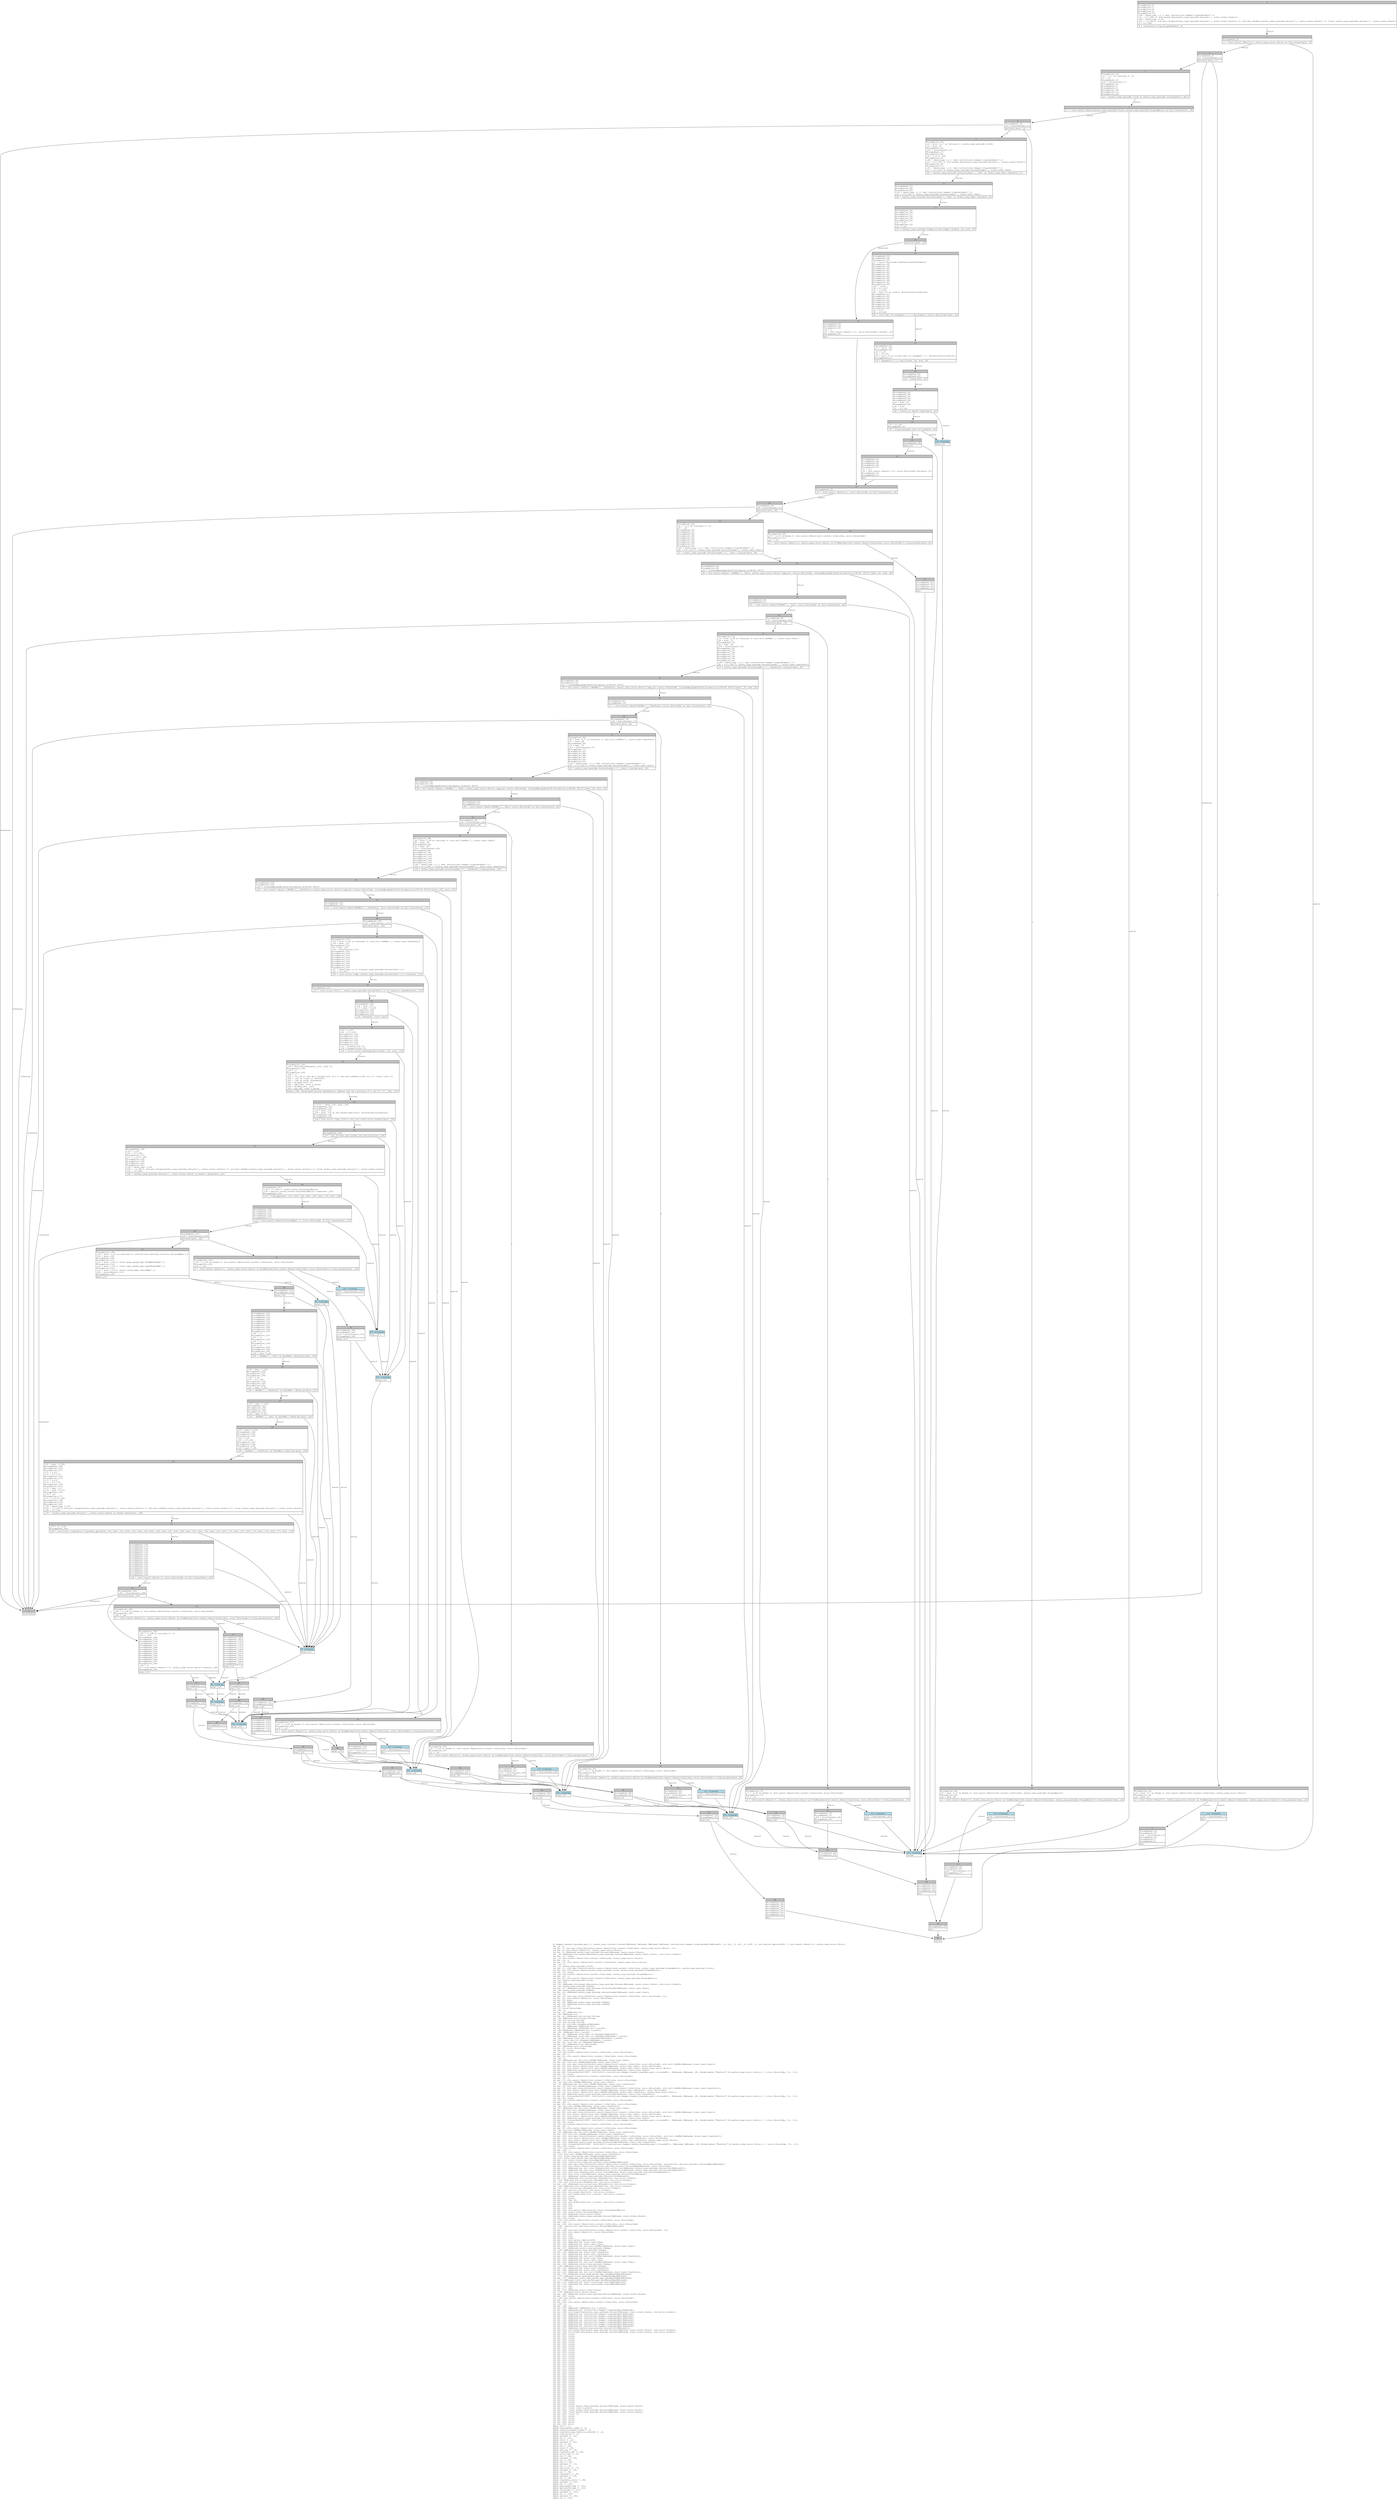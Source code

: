 digraph Mir_0_9260 {
    graph [fontname="Courier, monospace"];
    node [fontname="Courier, monospace"];
    edge [fontname="Courier, monospace"];
    label=<fn keeper::handle_liquidate_spot(_1: anchor_lang::context::Context&lt;ReErased, ReErased, ReErased, ReErased, instructions::keeper::LiquidateSpot&lt;ReErased&gt;&gt;, _2: u16, _3: u16, _4: u128, _5: std::option::Option&lt;u64&gt;) -&gt; std::result::Result&lt;(), anchor_lang::error::Error&gt;<br align="left"/>let _6: ();<br align="left"/>let mut _7: std::ops::ControlFlow&lt;std::result::Result&lt;std::convert::Infallible, anchor_lang::error::Error&gt;, ()&gt;;<br align="left"/>let mut _8: std::result::Result&lt;(), anchor_lang::error::Error&gt;;<br align="left"/>let mut _9: &amp;ReErased anchor_lang::prelude::Account&lt;ReErased, state::state::State&gt;;<br align="left"/>let _10: &amp;ReErased std::boxed::Box&lt;anchor_lang::prelude::Account&lt;ReErased, state::state::State&gt;, std::alloc::Global&gt;;<br align="left"/>let mut _11: isize;<br align="left"/>let _12: std::result::Result&lt;std::convert::Infallible, anchor_lang::error::Error&gt;;<br align="left"/>let mut _13: !;<br align="left"/>let mut _14: std::result::Result&lt;std::convert::Infallible, anchor_lang::error::Error&gt;;<br align="left"/>let _15: ();<br align="left"/>let _16: anchor_lang::prelude::Clock;<br align="left"/>let mut _17: std::ops::ControlFlow&lt;std::result::Result&lt;std::convert::Infallible, anchor_lang::prelude::ProgramError&gt;, anchor_lang::prelude::Clock&gt;;<br align="left"/>let mut _18: std::result::Result&lt;anchor_lang::prelude::Clock, anchor_lang::prelude::ProgramError&gt;;<br align="left"/>let mut _19: isize;<br align="left"/>let _20: std::result::Result&lt;std::convert::Infallible, anchor_lang::prelude::ProgramError&gt;;<br align="left"/>let mut _21: !;<br align="left"/>let mut _22: std::result::Result&lt;std::convert::Infallible, anchor_lang::prelude::ProgramError&gt;;<br align="left"/>let _23: anchor_lang::prelude::Clock;<br align="left"/>let _24: i64;<br align="left"/>let _25: &amp;ReErased std::boxed::Box&lt;anchor_lang::prelude::Account&lt;ReErased, state::state::State&gt;, std::alloc::Global&gt;;<br align="left"/>let _26: anchor_lang::prelude::Pubkey;<br align="left"/>let mut _27: &amp;ReErased anchor_lang::prelude::AccountLoader&lt;ReErased, state::user::User&gt;;<br align="left"/>let _28: anchor_lang::prelude::Pubkey;<br align="left"/>let mut _29: &amp;ReErased anchor_lang::prelude::AccountLoader&lt;ReErased, state::user::User&gt;;<br align="left"/>let _30: ();<br align="left"/>let mut _31: std::ops::ControlFlow&lt;std::result::Result&lt;std::convert::Infallible, error::ErrorCode&gt;, ()&gt;;<br align="left"/>let mut _32: std::result::Result&lt;(), error::ErrorCode&gt;;<br align="left"/>let mut _33: bool;<br align="left"/>let mut _34: &amp;ReErased anchor_lang::prelude::Pubkey;<br align="left"/>let mut _35: &amp;ReErased anchor_lang::prelude::Pubkey;<br align="left"/>let mut _36: ();<br align="left"/>let _37: error::ErrorCode;<br align="left"/>let _38: ();<br align="left"/>let mut _39: &amp;ReErased str;<br align="left"/>let _40: &amp;ReErased str;<br align="left"/>let mut _41: &amp;ReErased std::string::String;<br align="left"/>let _42: &amp;ReErased std::string::String;<br align="left"/>let _43: std::string::String;<br align="left"/>let _44: std::string::String;<br align="left"/>let mut _45: std::fmt::Arguments&lt;ReErased&gt;;<br align="left"/>let mut _46: &amp;ReErased [&amp;ReErased str];<br align="left"/>let mut _47: &amp;ReErased [&amp;ReErased str; 2_usize];<br align="left"/>let _48: &amp;ReErased [&amp;ReErased str; 2_usize];<br align="left"/>let _49: [&amp;ReErased str; 2_usize];<br align="left"/>let mut _50: &amp;ReErased [core::fmt::rt::Argument&lt;ReErased&gt;];<br align="left"/>let mut _51: &amp;ReErased [core::fmt::rt::Argument&lt;ReErased&gt;; 1_usize];<br align="left"/>let _52: &amp;ReErased [core::fmt::rt::Argument&lt;ReErased&gt;; 1_usize];<br align="left"/>let _53: [core::fmt::rt::Argument&lt;ReErased&gt;; 1_usize];<br align="left"/>let mut _54: core::fmt::rt::Argument&lt;ReErased&gt;;<br align="left"/>let mut _55: &amp;ReErased error::ErrorCode;<br align="left"/>let _56: &amp;ReErased error::ErrorCode;<br align="left"/>let mut _57: error::ErrorCode;<br align="left"/>let mut _58: isize;<br align="left"/>let _59: std::result::Result&lt;std::convert::Infallible, error::ErrorCode&gt;;<br align="left"/>let mut _60: !;<br align="left"/>let mut _61: std::result::Result&lt;std::convert::Infallible, error::ErrorCode&gt;;<br align="left"/>let _62: ();<br align="left"/>let _63: &amp;ReErased mut std::cell::RefMut&lt;ReErased, state::user::User&gt;;<br align="left"/>let mut _64: std::cell::RefMut&lt;ReErased, state::user::User&gt;;<br align="left"/>let mut _65: std::ops::ControlFlow&lt;std::result::Result&lt;std::convert::Infallible, error::ErrorCode&gt;, std::cell::RefMut&lt;ReErased, state::user::User&gt;&gt;;<br align="left"/>let mut _66: std::result::Result&lt;std::cell::RefMut&lt;ReErased, state::user::User&gt;, error::ErrorCode&gt;;<br align="left"/>let mut _67: std::result::Result&lt;std::cell::RefMut&lt;ReErased, state::user::User&gt;, anchor_lang::error::Error&gt;;<br align="left"/>let mut _68: &amp;ReErased anchor_lang::prelude::AccountLoader&lt;ReErased, state::user::User&gt;;<br align="left"/>let mut _69: Closure(DefId(0:9263 ~ drift[d311]::instructions::keeper::handle_liquidate_spot::{closure#0}), [ReErased, ReErased, i32, Binder(extern &quot;RustCall&quot; fn((anchor_lang::error::Error,)) -&gt; error::ErrorCode, []), ()]);<br align="left"/>let mut _70: isize;<br align="left"/>let _71: std::result::Result&lt;std::convert::Infallible, error::ErrorCode&gt;;<br align="left"/>let mut _72: !;<br align="left"/>let mut _73: std::result::Result&lt;std::convert::Infallible, error::ErrorCode&gt;;<br align="left"/>let _74: std::cell::RefMut&lt;ReErased, state::user::User&gt;;<br align="left"/>let _75: &amp;ReErased mut std::cell::RefMut&lt;ReErased, state::user::UserStats&gt;;<br align="left"/>let mut _76: std::cell::RefMut&lt;ReErased, state::user::UserStats&gt;;<br align="left"/>let mut _77: std::ops::ControlFlow&lt;std::result::Result&lt;std::convert::Infallible, error::ErrorCode&gt;, std::cell::RefMut&lt;ReErased, state::user::UserStats&gt;&gt;;<br align="left"/>let mut _78: std::result::Result&lt;std::cell::RefMut&lt;ReErased, state::user::UserStats&gt;, error::ErrorCode&gt;;<br align="left"/>let mut _79: std::result::Result&lt;std::cell::RefMut&lt;ReErased, state::user::UserStats&gt;, anchor_lang::error::Error&gt;;<br align="left"/>let mut _80: &amp;ReErased anchor_lang::prelude::AccountLoader&lt;ReErased, state::user::UserStats&gt;;<br align="left"/>let mut _81: Closure(DefId(0:9264 ~ drift[d311]::instructions::keeper::handle_liquidate_spot::{closure#1}), [ReErased, ReErased, i32, Binder(extern &quot;RustCall&quot; fn((anchor_lang::error::Error,)) -&gt; error::ErrorCode, []), ()]);<br align="left"/>let mut _82: isize;<br align="left"/>let _83: std::result::Result&lt;std::convert::Infallible, error::ErrorCode&gt;;<br align="left"/>let mut _84: !;<br align="left"/>let mut _85: std::result::Result&lt;std::convert::Infallible, error::ErrorCode&gt;;<br align="left"/>let _86: std::cell::RefMut&lt;ReErased, state::user::UserStats&gt;;<br align="left"/>let _87: &amp;ReErased mut std::cell::RefMut&lt;ReErased, state::user::User&gt;;<br align="left"/>let mut _88: std::cell::RefMut&lt;ReErased, state::user::User&gt;;<br align="left"/>let mut _89: std::ops::ControlFlow&lt;std::result::Result&lt;std::convert::Infallible, error::ErrorCode&gt;, std::cell::RefMut&lt;ReErased, state::user::User&gt;&gt;;<br align="left"/>let mut _90: std::result::Result&lt;std::cell::RefMut&lt;ReErased, state::user::User&gt;, error::ErrorCode&gt;;<br align="left"/>let mut _91: std::result::Result&lt;std::cell::RefMut&lt;ReErased, state::user::User&gt;, anchor_lang::error::Error&gt;;<br align="left"/>let mut _92: &amp;ReErased anchor_lang::prelude::AccountLoader&lt;ReErased, state::user::User&gt;;<br align="left"/>let mut _93: Closure(DefId(0:9265 ~ drift[d311]::instructions::keeper::handle_liquidate_spot::{closure#2}), [ReErased, ReErased, i32, Binder(extern &quot;RustCall&quot; fn((anchor_lang::error::Error,)) -&gt; error::ErrorCode, []), ()]);<br align="left"/>let mut _94: isize;<br align="left"/>let _95: std::result::Result&lt;std::convert::Infallible, error::ErrorCode&gt;;<br align="left"/>let mut _96: !;<br align="left"/>let mut _97: std::result::Result&lt;std::convert::Infallible, error::ErrorCode&gt;;<br align="left"/>let _98: std::cell::RefMut&lt;ReErased, state::user::User&gt;;<br align="left"/>let _99: &amp;ReErased mut std::cell::RefMut&lt;ReErased, state::user::UserStats&gt;;<br align="left"/>let mut _100: std::cell::RefMut&lt;ReErased, state::user::UserStats&gt;;<br align="left"/>let mut _101: std::ops::ControlFlow&lt;std::result::Result&lt;std::convert::Infallible, error::ErrorCode&gt;, std::cell::RefMut&lt;ReErased, state::user::UserStats&gt;&gt;;<br align="left"/>let mut _102: std::result::Result&lt;std::cell::RefMut&lt;ReErased, state::user::UserStats&gt;, error::ErrorCode&gt;;<br align="left"/>let mut _103: std::result::Result&lt;std::cell::RefMut&lt;ReErased, state::user::UserStats&gt;, anchor_lang::error::Error&gt;;<br align="left"/>let mut _104: &amp;ReErased anchor_lang::prelude::AccountLoader&lt;ReErased, state::user::UserStats&gt;;<br align="left"/>let mut _105: Closure(DefId(0:9266 ~ drift[d311]::instructions::keeper::handle_liquidate_spot::{closure#3}), [ReErased, ReErased, i32, Binder(extern &quot;RustCall&quot; fn((anchor_lang::error::Error,)) -&gt; error::ErrorCode, []), ()]);<br align="left"/>let mut _106: isize;<br align="left"/>let _107: std::result::Result&lt;std::convert::Infallible, error::ErrorCode&gt;;<br align="left"/>let mut _108: !;<br align="left"/>let mut _109: std::result::Result&lt;std::convert::Infallible, error::ErrorCode&gt;;<br align="left"/>let _110: std::cell::RefMut&lt;ReErased, state::user::UserStats&gt;;<br align="left"/>let _111: state::perp_market_map::PerpMarketMap&lt;ReErased&gt;;<br align="left"/>let _112: state::spot_market_map::SpotMarketMap&lt;ReErased&gt;;<br align="left"/>let mut _113: state::oracle_map::OracleMap&lt;ReErased&gt;;<br align="left"/>let mut _114: instructions::optional_accounts::AccountMaps&lt;ReErased&gt;;<br align="left"/>let mut _115: std::ops::ControlFlow&lt;std::result::Result&lt;std::convert::Infallible, error::ErrorCode&gt;, instructions::optional_accounts::AccountMaps&lt;ReErased&gt;&gt;;<br align="left"/>let mut _116: std::result::Result&lt;instructions::optional_accounts::AccountMaps&lt;ReErased&gt;, error::ErrorCode&gt;;<br align="left"/>let mut _117: &amp;ReErased mut std::iter::Peekable&lt;std::slice::Iter&lt;ReErased, anchor_lang::prelude::AccountInfo&lt;ReErased&gt;&gt;&gt;;<br align="left"/>let mut _118: &amp;ReErased mut std::iter::Peekable&lt;std::slice::Iter&lt;ReErased, anchor_lang::prelude::AccountInfo&lt;ReErased&gt;&gt;&gt;;<br align="left"/>let mut _119: std::iter::Peekable&lt;std::slice::Iter&lt;ReErased, anchor_lang::prelude::AccountInfo&lt;ReErased&gt;&gt;&gt;;<br align="left"/>let mut _120: std::slice::Iter&lt;ReErased, anchor_lang::prelude::AccountInfo&lt;ReErased&gt;&gt;;<br align="left"/>let mut _121: &amp;ReErased [anchor_lang::prelude::AccountInfo&lt;ReErased&gt;];<br align="left"/>let mut _122: &amp;ReErased std::collections::BTreeSet&lt;u16, std::alloc::Global&gt;;<br align="left"/>let _123: &amp;ReErased std::collections::BTreeSet&lt;u16, std::alloc::Global&gt;;<br align="left"/>let _124: std::collections::BTreeSet&lt;u16, std::alloc::Global&gt;;<br align="left"/>let mut _125: &amp;ReErased std::collections::BTreeSet&lt;u16, std::alloc::Global&gt;;<br align="left"/>let _126: &amp;ReErased std::collections::BTreeSet&lt;u16, std::alloc::Global&gt;;<br align="left"/>let _127: std::collections::BTreeSet&lt;u16, std::alloc::Global&gt;;<br align="left"/>let mut _128: std::vec::Vec&lt;u16, std::alloc::Global&gt;;<br align="left"/>let mut _129: std::boxed::Box&lt;[u16], std::alloc::Global&gt;;<br align="left"/>let mut _130: std::boxed::Box&lt;[u16; 2_usize], std::alloc::Global&gt;;<br align="left"/>let mut _131: usize;<br align="left"/>let mut _132: usize;<br align="left"/>let mut _133: *mut u8;<br align="left"/>let mut _134: std::boxed::Box&lt;[u16; 2_usize], std::alloc::Global&gt;;<br align="left"/>let mut _135: u16;<br align="left"/>let mut _136: u16;<br align="left"/>let mut _137: u64;<br align="left"/>let mut _138: std::option::Option&lt;state::state::OracleGuardRails&gt;;<br align="left"/>let mut _139: state::state::OracleGuardRails;<br align="left"/>let mut _140: &amp;ReErased state::state::State;<br align="left"/>let mut _141: &amp;ReErased anchor_lang::prelude::Account&lt;ReErased, state::state::State&gt;;<br align="left"/>let mut _142: isize;<br align="left"/>let _143: std::result::Result&lt;std::convert::Infallible, error::ErrorCode&gt;;<br align="left"/>let mut _144: !;<br align="left"/>let mut _145: std::result::Result&lt;std::convert::Infallible, error::ErrorCode&gt;;<br align="left"/>let _146: instructions::optional_accounts::AccountMaps&lt;ReErased&gt;;<br align="left"/>let _147: ();<br align="left"/>let mut _148: std::ops::ControlFlow&lt;std::result::Result&lt;std::convert::Infallible, error::ErrorCode&gt;, ()&gt;;<br align="left"/>let mut _149: std::result::Result&lt;(), error::ErrorCode&gt;;<br align="left"/>let mut _150: u16;<br align="left"/>let mut _151: u16;<br align="left"/>let mut _152: u128;<br align="left"/>let mut _153: std::option::Option&lt;u64&gt;;<br align="left"/>let mut _154: &amp;ReErased mut state::user::User;<br align="left"/>let mut _155: &amp;ReErased mut state::user::User;<br align="left"/>let mut _156: &amp;ReErased mut std::cell::RefMut&lt;ReErased, state::user::User&gt;;<br align="left"/>let mut _157: &amp;ReErased anchor_lang::prelude::Pubkey;<br align="left"/>let _158: &amp;ReErased anchor_lang::prelude::Pubkey;<br align="left"/>let mut _159: &amp;ReErased mut state::user::UserStats;<br align="left"/>let mut _160: &amp;ReErased mut state::user::UserStats;<br align="left"/>let mut _161: &amp;ReErased mut std::cell::RefMut&lt;ReErased, state::user::UserStats&gt;;<br align="left"/>let mut _162: &amp;ReErased mut state::user::User;<br align="left"/>let mut _163: &amp;ReErased mut state::user::User;<br align="left"/>let mut _164: &amp;ReErased mut std::cell::RefMut&lt;ReErased, state::user::User&gt;;<br align="left"/>let mut _165: &amp;ReErased anchor_lang::prelude::Pubkey;<br align="left"/>let _166: &amp;ReErased anchor_lang::prelude::Pubkey;<br align="left"/>let mut _167: &amp;ReErased mut state::user::UserStats;<br align="left"/>let mut _168: &amp;ReErased mut state::user::UserStats;<br align="left"/>let mut _169: &amp;ReErased mut std::cell::RefMut&lt;ReErased, state::user::UserStats&gt;;<br align="left"/>let mut _170: &amp;ReErased state::perp_market_map::PerpMarketMap&lt;ReErased&gt;;<br align="left"/>let _171: &amp;ReErased state::perp_market_map::PerpMarketMap&lt;ReErased&gt;;<br align="left"/>let mut _172: &amp;ReErased state::spot_market_map::SpotMarketMap&lt;ReErased&gt;;<br align="left"/>let _173: &amp;ReErased state::spot_market_map::SpotMarketMap&lt;ReErased&gt;;<br align="left"/>let mut _174: &amp;ReErased mut state::oracle_map::OracleMap&lt;ReErased&gt;;<br align="left"/>let mut _175: &amp;ReErased mut state::oracle_map::OracleMap&lt;ReErased&gt;;<br align="left"/>let mut _176: i64;<br align="left"/>let mut _177: u64;<br align="left"/>let mut _178: &amp;ReErased state::state::State;<br align="left"/>let _179: &amp;ReErased state::state::State;<br align="left"/>let mut _180: &amp;ReErased anchor_lang::prelude::Account&lt;ReErased, state::state::State&gt;;<br align="left"/>let mut _181: isize;<br align="left"/>let _182: std::result::Result&lt;std::convert::Infallible, error::ErrorCode&gt;;<br align="left"/>let mut _183: !;<br align="left"/>let mut _184: std::result::Result&lt;std::convert::Infallible, error::ErrorCode&gt;;<br align="left"/>let _185: ();<br align="left"/>let mut _186: ();<br align="left"/>let mut _187: &amp;ReErased [&amp;ReErased str; 2_usize];<br align="left"/>let mut _188: &amp;ReErased mut instructions::keeper::LiquidateSpot&lt;ReErased&gt;;<br align="left"/>let mut _189: std::boxed::Box&lt;anchor_lang::prelude::Account&lt;ReErased, state::state::State&gt;, std::alloc::Global&gt;;<br align="left"/>let mut _190: &amp;ReErased mut instructions::keeper::LiquidateSpot&lt;ReErased&gt;;<br align="left"/>let mut _191: &amp;ReErased mut instructions::keeper::LiquidateSpot&lt;ReErased&gt;;<br align="left"/>let mut _192: &amp;ReErased mut instructions::keeper::LiquidateSpot&lt;ReErased&gt;;<br align="left"/>let mut _193: &amp;ReErased mut instructions::keeper::LiquidateSpot&lt;ReErased&gt;;<br align="left"/>let mut _194: &amp;ReErased mut instructions::keeper::LiquidateSpot&lt;ReErased&gt;;<br align="left"/>let mut _195: &amp;ReErased mut instructions::keeper::LiquidateSpot&lt;ReErased&gt;;<br align="left"/>let mut _196: &amp;ReErased mut instructions::keeper::LiquidateSpot&lt;ReErased&gt;;<br align="left"/>let mut _197: &amp;ReErased [anchor_lang::prelude::AccountInfo&lt;ReErased&gt;];<br align="left"/>let mut _198: std::boxed::Box&lt;anchor_lang::prelude::Account&lt;ReErased, state::state::State&gt;, std::alloc::Global&gt;;<br align="left"/>let mut _199: std::boxed::Box&lt;anchor_lang::prelude::Account&lt;ReErased, state::state::State&gt;, std::alloc::Global&gt;;<br align="left"/>let mut _200: isize;<br align="left"/>let mut _201: isize;<br align="left"/>let mut _202: isize;<br align="left"/>let mut _203: isize;<br align="left"/>let mut _204: isize;<br align="left"/>let mut _205: isize;<br align="left"/>let mut _206: isize;<br align="left"/>let mut _207: isize;<br align="left"/>let mut _208: isize;<br align="left"/>let mut _209: isize;<br align="left"/>let mut _210: isize;<br align="left"/>let mut _211: isize;<br align="left"/>let mut _212: isize;<br align="left"/>let mut _213: isize;<br align="left"/>let mut _214: isize;<br align="left"/>let mut _215: isize;<br align="left"/>let mut _216: isize;<br align="left"/>let mut _217: isize;<br align="left"/>let mut _218: isize;<br align="left"/>let mut _219: isize;<br align="left"/>let mut _220: isize;<br align="left"/>let mut _221: isize;<br align="left"/>let mut _222: isize;<br align="left"/>let mut _223: isize;<br align="left"/>let mut _224: isize;<br align="left"/>let mut _225: isize;<br align="left"/>let mut _226: isize;<br align="left"/>let mut _227: isize;<br align="left"/>let mut _228: isize;<br align="left"/>let mut _229: isize;<br align="left"/>let mut _230: isize;<br align="left"/>let mut _231: isize;<br align="left"/>let mut _232: isize;<br align="left"/>let mut _233: isize;<br align="left"/>let mut _234: isize;<br align="left"/>let mut _235: isize;<br align="left"/>let mut _236: *const anchor_lang::prelude::Account&lt;ReErased, state::state::State&gt;;<br align="left"/>let mut _237: *const [u16; 2_usize];<br align="left"/>let mut _238: *const anchor_lang::prelude::Account&lt;ReErased, state::state::State&gt;;<br align="left"/>let mut _239: *const anchor_lang::prelude::Account&lt;ReErased, state::state::State&gt;;<br align="left"/>let mut _240: *const ();<br align="left"/>let mut _241: usize;<br align="left"/>let mut _242: usize;<br align="left"/>let mut _243: usize;<br align="left"/>let mut _244: usize;<br align="left"/>let mut _245: bool;<br align="left"/>debug ctx =&gt; _1;<br align="left"/>debug asset_market_index =&gt; _2;<br align="left"/>debug liability_market_index =&gt; _3;<br align="left"/>debug liquidator_max_liability_transfer =&gt; _4;<br align="left"/>debug limit_price =&gt; _5;<br align="left"/>debug residual =&gt; _12;<br align="left"/>debug val =&gt; _15;<br align="left"/>debug clock =&gt; _16;<br align="left"/>debug residual =&gt; _20;<br align="left"/>debug val =&gt; _23;<br align="left"/>debug now =&gt; _24;<br align="left"/>debug state =&gt; _25;<br align="left"/>debug user_key =&gt; _26;<br align="left"/>debug liquidator_key =&gt; _28;<br align="left"/>debug error_code =&gt; _37;<br align="left"/>debug res =&gt; _44;<br align="left"/>debug residual =&gt; _59;<br align="left"/>debug val =&gt; _62;<br align="left"/>debug user =&gt; _63;<br align="left"/>debug residual =&gt; _71;<br align="left"/>debug val =&gt; _74;<br align="left"/>debug user_stats =&gt; _75;<br align="left"/>debug residual =&gt; _83;<br align="left"/>debug val =&gt; _86;<br align="left"/>debug liquidator =&gt; _87;<br align="left"/>debug residual =&gt; _95;<br align="left"/>debug val =&gt; _98;<br align="left"/>debug liquidator_stats =&gt; _99;<br align="left"/>debug residual =&gt; _107;<br align="left"/>debug val =&gt; _110;<br align="left"/>debug perp_market_map =&gt; _111;<br align="left"/>debug spot_market_map =&gt; _112;<br align="left"/>debug oracle_map =&gt; _113;<br align="left"/>debug residual =&gt; _143;<br align="left"/>debug val =&gt; _146;<br align="left"/>debug residual =&gt; _182;<br align="left"/>debug val =&gt; _185;<br align="left"/>>;
    bb0__0_9260 [shape="none", label=<<table border="0" cellborder="1" cellspacing="0"><tr><td bgcolor="gray" align="center" colspan="1">0</td></tr><tr><td align="left" balign="left">StorageLive(_6)<br/>StorageLive(_7)<br/>StorageLive(_8)<br/>StorageLive(_9)<br/>StorageLive(_10)<br/>_188 = deref_copy (_1.1: &amp;mut instructions::keeper::LiquidateSpot&lt;'_&gt;)<br/>_10 = &amp;((*_188).0: std::boxed::Box&lt;anchor_lang::prelude::Account&lt;'_, state::state::State&gt;&gt;)<br/>_189 = deref_copy (*_10)<br/>_236 = (((_189.0: std::ptr::Unique&lt;anchor_lang::prelude::Account&lt;'_, state::state::State&gt;&gt;).0: std::ptr::NonNull&lt;anchor_lang::prelude::Account&lt;'_, state::state::State&gt;&gt;).0: *const anchor_lang::prelude::Account&lt;'_, state::state::State&gt;)<br/>_9 = &amp;(*_236)<br/></td></tr><tr><td align="left">_8 = constraints::liq_not_paused(move _9)</td></tr></table>>];
    bb1__0_9260 [shape="none", label=<<table border="0" cellborder="1" cellspacing="0"><tr><td bgcolor="gray" align="center" colspan="1">1</td></tr><tr><td align="left" balign="left">StorageDead(_9)<br/></td></tr><tr><td align="left">_7 = &lt;std::result::Result&lt;(), anchor_lang::error::Error&gt; as Try&gt;::branch(move _8)</td></tr></table>>];
    bb2__0_9260 [shape="none", label=<<table border="0" cellborder="1" cellspacing="0"><tr><td bgcolor="gray" align="center" colspan="1">2</td></tr><tr><td align="left" balign="left">StorageDead(_8)<br/>_11 = discriminant(_7)<br/></td></tr><tr><td align="left">switchInt(move _11)</td></tr></table>>];
    bb3__0_9260 [shape="none", label=<<table border="0" cellborder="1" cellspacing="0"><tr><td bgcolor="gray" align="center" colspan="1">3</td></tr><tr><td align="left" balign="left">StorageLive(_15)<br/>_15 = ((_7 as Continue).0: ())<br/>_6 = _15<br/>StorageDead(_15)<br/>_200 = discriminant(_7)<br/>StorageDead(_10)<br/>StorageDead(_7)<br/>StorageDead(_6)<br/>StorageLive(_16)<br/>StorageLive(_17)<br/>StorageLive(_18)<br/></td></tr><tr><td align="left">_18 = &lt;anchor_lang::prelude::Clock as anchor_lang::prelude::SolanaSysvar&gt;::get()</td></tr></table>>];
    bb4__0_9260 [shape="none", label=<<table border="0" cellborder="1" cellspacing="0"><tr><td bgcolor="gray" align="center" colspan="1">4</td></tr><tr><td align="left">unreachable</td></tr></table>>];
    bb5__0_9260 [shape="none", label=<<table border="0" cellborder="1" cellspacing="0"><tr><td bgcolor="gray" align="center" colspan="1">5</td></tr><tr><td align="left" balign="left">StorageLive(_12)<br/>_12 = move ((_7 as Break).0: std::result::Result&lt;std::convert::Infallible, anchor_lang::error::Error&gt;)<br/>StorageLive(_14)<br/>_14 = move _12<br/></td></tr><tr><td align="left">_0 = &lt;std::result::Result&lt;(), anchor_lang::error::Error&gt; as FromResidual&lt;std::result::Result&lt;Infallible, anchor_lang::error::Error&gt;&gt;&gt;::from_residual(move _14)</td></tr></table>>];
    bb6__0_9260 [shape="none", label=<<table border="0" cellborder="1" cellspacing="0"><tr><td bgcolor="gray" align="center" colspan="1">6</td></tr><tr><td align="left" balign="left">StorageDead(_14)<br/>StorageDead(_12)<br/>_226 = discriminant(_7)<br/>StorageDead(_10)<br/>StorageDead(_7)<br/>StorageDead(_6)<br/></td></tr><tr><td align="left">goto</td></tr></table>>];
    bb7__0_9260 [shape="none", label=<<table border="0" cellborder="1" cellspacing="0"><tr><td bgcolor="gray" align="center" colspan="1">7</td></tr><tr><td align="left">_17 = &lt;std::result::Result&lt;anchor_lang::prelude::Clock, anchor_lang::prelude::ProgramError&gt; as Try&gt;::branch(move _18)</td></tr></table>>];
    bb8__0_9260 [shape="none", label=<<table border="0" cellborder="1" cellspacing="0"><tr><td bgcolor="gray" align="center" colspan="1">8</td></tr><tr><td align="left" balign="left">StorageDead(_18)<br/>_19 = discriminant(_17)<br/></td></tr><tr><td align="left">switchInt(move _19)</td></tr></table>>];
    bb9__0_9260 [shape="none", label=<<table border="0" cellborder="1" cellspacing="0"><tr><td bgcolor="gray" align="center" colspan="1">9</td></tr><tr><td align="left" balign="left">StorageLive(_23)<br/>_23 = move ((_17 as Continue).0: anchor_lang::prelude::Clock)<br/>_16 = move _23<br/>StorageDead(_23)<br/>_202 = discriminant(_17)<br/>StorageDead(_17)<br/>StorageLive(_24)<br/>_24 = (_16.4: i64)<br/>StorageLive(_25)<br/>_190 = deref_copy (_1.1: &amp;mut instructions::keeper::LiquidateSpot&lt;'_&gt;)<br/>_25 = &amp;((*_190).0: std::boxed::Box&lt;anchor_lang::prelude::Account&lt;'_, state::state::State&gt;&gt;)<br/>StorageLive(_26)<br/>StorageLive(_27)<br/>_191 = deref_copy (_1.1: &amp;mut instructions::keeper::LiquidateSpot&lt;'_&gt;)<br/>_27 = &amp;((*_191).4: anchor_lang::prelude::AccountLoader&lt;'_, state::user::User&gt;)<br/></td></tr><tr><td align="left">_26 = &lt;anchor_lang::prelude::AccountLoader&lt;'_, User&gt; as anchor_lang::Key&gt;::key(move _27)</td></tr></table>>];
    bb10__0_9260 [shape="none", label=<<table border="0" cellborder="1" cellspacing="0"><tr><td bgcolor="gray" align="center" colspan="1">10</td></tr><tr><td align="left" balign="left">StorageLive(_20)<br/>_20 = move ((_17 as Break).0: std::result::Result&lt;std::convert::Infallible, anchor_lang::prelude::ProgramError&gt;)<br/>StorageLive(_22)<br/>_22 = move _20<br/></td></tr><tr><td align="left">_0 = &lt;std::result::Result&lt;(), anchor_lang::error::Error&gt; as FromResidual&lt;std::result::Result&lt;Infallible, anchor_lang::prelude::ProgramError&gt;&gt;&gt;::from_residual(move _22)</td></tr></table>>];
    bb11__0_9260 [shape="none", label=<<table border="0" cellborder="1" cellspacing="0"><tr><td bgcolor="gray" align="center" colspan="1">11</td></tr><tr><td align="left" balign="left">StorageDead(_22)<br/>StorageDead(_20)<br/>_224 = discriminant(_17)<br/>StorageDead(_17)<br/></td></tr><tr><td align="left">goto</td></tr></table>>];
    bb12__0_9260 [shape="none", label=<<table border="0" cellborder="1" cellspacing="0"><tr><td bgcolor="gray" align="center" colspan="1">12</td></tr><tr><td align="left" balign="left">StorageDead(_27)<br/>StorageLive(_28)<br/>StorageLive(_29)<br/>_192 = deref_copy (_1.1: &amp;mut instructions::keeper::LiquidateSpot&lt;'_&gt;)<br/>_29 = &amp;((*_192).2: anchor_lang::prelude::AccountLoader&lt;'_, state::user::User&gt;)<br/></td></tr><tr><td align="left">_28 = &lt;anchor_lang::prelude::AccountLoader&lt;'_, User&gt; as anchor_lang::Key&gt;::key(move _29)</td></tr></table>>];
    bb13__0_9260 [shape="none", label=<<table border="0" cellborder="1" cellspacing="0"><tr><td bgcolor="gray" align="center" colspan="1">13</td></tr><tr><td align="left" balign="left">StorageDead(_29)<br/>StorageLive(_30)<br/>StorageLive(_31)<br/>StorageLive(_32)<br/>StorageLive(_33)<br/>StorageLive(_34)<br/>_34 = &amp;_26<br/>StorageLive(_35)<br/>_35 = &amp;_28<br/></td></tr><tr><td align="left">_33 = &lt;anchor_lang::prelude::Pubkey as PartialEq&gt;::ne(move _34, move _35)</td></tr></table>>];
    bb14__0_9260 [shape="none", label=<<table border="0" cellborder="1" cellspacing="0"><tr><td bgcolor="gray" align="center" colspan="1">14</td></tr><tr><td align="left">switchInt(move _33)</td></tr></table>>];
    bb15__0_9260 [shape="none", label=<<table border="0" cellborder="1" cellspacing="0"><tr><td bgcolor="gray" align="center" colspan="1">15</td></tr><tr><td align="left" balign="left">StorageDead(_35)<br/>StorageDead(_34)<br/>StorageLive(_36)<br/>_36 = ()<br/>_32 = std::result::Result::&lt;(), error::ErrorCode&gt;::Ok(move _36)<br/>StorageDead(_36)<br/></td></tr><tr><td align="left">goto</td></tr></table>>];
    bb16__0_9260 [shape="none", label=<<table border="0" cellborder="1" cellspacing="0"><tr><td bgcolor="gray" align="center" colspan="1">16</td></tr><tr><td align="left" balign="left">StorageDead(_35)<br/>StorageDead(_34)<br/>StorageLive(_37)<br/>_37 = error::ErrorCode::UserCantLiquidateThemself<br/>StorageLive(_38)<br/>StorageLive(_39)<br/>StorageLive(_40)<br/>StorageLive(_41)<br/>StorageLive(_42)<br/>StorageLive(_43)<br/>StorageLive(_44)<br/>StorageLive(_45)<br/>StorageLive(_46)<br/>StorageLive(_47)<br/>StorageLive(_48)<br/>_187 = const _<br/>_48 = &amp;(*_187)<br/>_47 = &amp;(*_48)<br/>_46 = move _47 as &amp;[&amp;str] (PointerCoercion(Unsize))<br/>StorageDead(_47)<br/>StorageLive(_50)<br/>StorageLive(_51)<br/>StorageLive(_52)<br/>StorageLive(_53)<br/>StorageLive(_54)<br/>StorageLive(_55)<br/>StorageLive(_56)<br/>_56 = &amp;_37<br/>_55 = &amp;(*_56)<br/></td></tr><tr><td align="left">_54 = core::fmt::rt::Argument::&lt;'_&gt;::new_display::&lt;error::ErrorCode&gt;(move _55)</td></tr></table>>];
    bb17__0_9260 [shape="none", label=<<table border="0" cellborder="1" cellspacing="0"><tr><td bgcolor="gray" align="center" colspan="1">17</td></tr><tr><td align="left" balign="left">StorageDead(_55)<br/>_53 = [move _54]<br/>StorageDead(_54)<br/>_52 = &amp;_53<br/>_51 = &amp;(*_52)<br/>_50 = move _51 as &amp;[core::fmt::rt::Argument&lt;'_&gt;] (PointerCoercion(Unsize))<br/>StorageDead(_51)<br/></td></tr><tr><td align="left">_45 = Arguments::&lt;'_&gt;::new_v1(move _46, move _50)</td></tr></table>>];
    bb18__0_9260 [shape="none", label=<<table border="0" cellborder="1" cellspacing="0"><tr><td bgcolor="gray" align="center" colspan="1">18</td></tr><tr><td align="left" balign="left">StorageDead(_50)<br/>StorageDead(_46)<br/></td></tr><tr><td align="left">_44 = format(move _45)</td></tr></table>>];
    bb19__0_9260 [shape="none", label=<<table border="0" cellborder="1" cellspacing="0"><tr><td bgcolor="gray" align="center" colspan="1">19</td></tr><tr><td align="left" balign="left">StorageDead(_45)<br/>StorageDead(_56)<br/>StorageDead(_53)<br/>StorageDead(_52)<br/>StorageDead(_48)<br/>_43 = move _44<br/>StorageDead(_44)<br/>_42 = &amp;_43<br/>_41 = &amp;(*_42)<br/></td></tr><tr><td align="left">_40 = &lt;String as Deref&gt;::deref(move _41)</td></tr></table>>];
    bb20__0_9260 [shape="none", label=<<table border="0" cellborder="1" cellspacing="0"><tr><td bgcolor="gray" align="center" colspan="1">20</td></tr><tr><td align="left" balign="left">_39 = &amp;(*_40)<br/>StorageDead(_41)<br/></td></tr><tr><td align="left">_38 = solana_program::log::sol_log(move _39)</td></tr></table>>];
    bb21__0_9260 [shape="none", label=<<table border="0" cellborder="1" cellspacing="0"><tr><td bgcolor="gray" align="center" colspan="1">21</td></tr><tr><td align="left" balign="left">StorageDead(_39)<br/></td></tr><tr><td align="left">drop(_43)</td></tr></table>>];
    bb22__0_9260 [shape="none", label=<<table border="0" cellborder="1" cellspacing="0"><tr><td bgcolor="gray" align="center" colspan="1">22</td></tr><tr><td align="left" balign="left">StorageDead(_43)<br/>StorageDead(_42)<br/>StorageDead(_40)<br/>StorageDead(_38)<br/>StorageLive(_57)<br/>_57 = _37<br/>_32 = std::result::Result::&lt;(), error::ErrorCode&gt;::Err(move _57)<br/>StorageDead(_57)<br/>StorageDead(_37)<br/></td></tr><tr><td align="left">goto</td></tr></table>>];
    bb23__0_9260 [shape="none", label=<<table border="0" cellborder="1" cellspacing="0"><tr><td bgcolor="gray" align="center" colspan="1">23</td></tr><tr><td align="left" balign="left">StorageDead(_33)<br/></td></tr><tr><td align="left">_31 = &lt;std::result::Result&lt;(), error::ErrorCode&gt; as Try&gt;::branch(move _32)</td></tr></table>>];
    bb24__0_9260 [shape="none", label=<<table border="0" cellborder="1" cellspacing="0"><tr><td bgcolor="gray" align="center" colspan="1">24</td></tr><tr><td align="left" balign="left">StorageDead(_32)<br/>_58 = discriminant(_31)<br/></td></tr><tr><td align="left">switchInt(move _58)</td></tr></table>>];
    bb25__0_9260 [shape="none", label=<<table border="0" cellborder="1" cellspacing="0"><tr><td bgcolor="gray" align="center" colspan="1">25</td></tr><tr><td align="left" balign="left">StorageLive(_62)<br/>_62 = ((_31 as Continue).0: ())<br/>_30 = _62<br/>StorageDead(_62)<br/>StorageDead(_31)<br/>StorageDead(_30)<br/>StorageLive(_63)<br/>StorageLive(_64)<br/>StorageLive(_65)<br/>StorageLive(_66)<br/>StorageLive(_67)<br/>StorageLive(_68)<br/>_193 = deref_copy (_1.1: &amp;mut instructions::keeper::LiquidateSpot&lt;'_&gt;)<br/>_68 = &amp;((*_193).4: anchor_lang::prelude::AccountLoader&lt;'_, state::user::User&gt;)<br/></td></tr><tr><td align="left">_67 = anchor_lang::prelude::AccountLoader::&lt;'_, User&gt;::load_mut(move _68)</td></tr></table>>];
    bb26__0_9260 [shape="none", label=<<table border="0" cellborder="1" cellspacing="0"><tr><td bgcolor="gray" align="center" colspan="1">26</td></tr><tr><td align="left" balign="left">StorageLive(_59)<br/>_59 = ((_31 as Break).0: std::result::Result&lt;std::convert::Infallible, error::ErrorCode&gt;)<br/>StorageLive(_61)<br/>_61 = _59<br/></td></tr><tr><td align="left">_0 = &lt;std::result::Result&lt;(), anchor_lang::error::Error&gt; as FromResidual&lt;std::result::Result&lt;Infallible, error::ErrorCode&gt;&gt;&gt;::from_residual(move _61)</td></tr></table>>];
    bb27__0_9260 [shape="none", label=<<table border="0" cellborder="1" cellspacing="0"><tr><td bgcolor="gray" align="center" colspan="1">27</td></tr><tr><td align="left" balign="left">StorageDead(_61)<br/>StorageDead(_59)<br/>StorageDead(_31)<br/>StorageDead(_30)<br/></td></tr><tr><td align="left">goto</td></tr></table>>];
    bb28__0_9260 [shape="none", label=<<table border="0" cellborder="1" cellspacing="0"><tr><td bgcolor="gray" align="center" colspan="1">28</td></tr><tr><td align="left" balign="left">StorageDead(_68)<br/>StorageLive(_69)<br/>_69 = {closure@programs/drift/src/macros.rs:58:44: 58:47}<br/></td></tr><tr><td align="left">_66 = std::result::Result::&lt;RefMut&lt;'_, User&gt;, anchor_lang::error::Error&gt;::map_err::&lt;error::ErrorCode, {closure@programs/drift/src/macros.rs:58:44: 58:47}&gt;(move _67, move _69)</td></tr></table>>];
    bb29__0_9260 [shape="none", label=<<table border="0" cellborder="1" cellspacing="0"><tr><td bgcolor="gray" align="center" colspan="1">29</td></tr><tr><td align="left" balign="left">StorageDead(_69)<br/>StorageDead(_67)<br/></td></tr><tr><td align="left">_65 = &lt;std::result::Result&lt;RefMut&lt;'_, User&gt;, error::ErrorCode&gt; as Try&gt;::branch(move _66)</td></tr></table>>];
    bb30__0_9260 [shape="none", label=<<table border="0" cellborder="1" cellspacing="0"><tr><td bgcolor="gray" align="center" colspan="1">30</td></tr><tr><td align="left" balign="left">StorageDead(_66)<br/>_70 = discriminant(_65)<br/></td></tr><tr><td align="left">switchInt(move _70)</td></tr></table>>];
    bb31__0_9260 [shape="none", label=<<table border="0" cellborder="1" cellspacing="0"><tr><td bgcolor="gray" align="center" colspan="1">31</td></tr><tr><td align="left" balign="left">StorageLive(_74)<br/>_74 = move ((_65 as Continue).0: std::cell::RefMut&lt;'_, state::user::User&gt;)<br/>_64 = move _74<br/>StorageDead(_74)<br/>_63 = &amp;mut _64<br/>_206 = discriminant(_65)<br/>StorageDead(_65)<br/>StorageLive(_75)<br/>StorageLive(_76)<br/>StorageLive(_77)<br/>StorageLive(_78)<br/>StorageLive(_79)<br/>StorageLive(_80)<br/>_194 = deref_copy (_1.1: &amp;mut instructions::keeper::LiquidateSpot&lt;'_&gt;)<br/>_80 = &amp;((*_194).5: anchor_lang::prelude::AccountLoader&lt;'_, state::user::UserStats&gt;)<br/></td></tr><tr><td align="left">_79 = anchor_lang::prelude::AccountLoader::&lt;'_, UserStats&gt;::load_mut(move _80)</td></tr></table>>];
    bb32__0_9260 [shape="none", label=<<table border="0" cellborder="1" cellspacing="0"><tr><td bgcolor="gray" align="center" colspan="1">32</td></tr><tr><td align="left" balign="left">StorageLive(_71)<br/>_71 = ((_65 as Break).0: std::result::Result&lt;std::convert::Infallible, error::ErrorCode&gt;)<br/>StorageLive(_73)<br/>_73 = _71<br/></td></tr><tr><td align="left">_0 = &lt;std::result::Result&lt;(), anchor_lang::error::Error&gt; as FromResidual&lt;std::result::Result&lt;Infallible, error::ErrorCode&gt;&gt;&gt;::from_residual(move _73)</td></tr></table>>];
    bb33__0_9260 [shape="none", label=<<table border="0" cellborder="1" cellspacing="0"><tr><td bgcolor="gray" align="center" colspan="1">33</td></tr><tr><td align="left" balign="left">StorageDead(_73)<br/>StorageDead(_71)<br/>_204 = discriminant(_65)<br/>StorageDead(_65)<br/></td></tr><tr><td align="left">goto</td></tr></table>>];
    bb34__0_9260 [shape="none", label=<<table border="0" cellborder="1" cellspacing="0"><tr><td bgcolor="gray" align="center" colspan="1">34</td></tr><tr><td align="left" balign="left">StorageDead(_80)<br/>StorageLive(_81)<br/>_81 = {closure@programs/drift/src/macros.rs:58:44: 58:47}<br/></td></tr><tr><td align="left">_78 = std::result::Result::&lt;RefMut&lt;'_, UserStats&gt;, anchor_lang::error::Error&gt;::map_err::&lt;error::ErrorCode, {closure@programs/drift/src/macros.rs:58:44: 58:47}&gt;(move _79, move _81)</td></tr></table>>];
    bb35__0_9260 [shape="none", label=<<table border="0" cellborder="1" cellspacing="0"><tr><td bgcolor="gray" align="center" colspan="1">35</td></tr><tr><td align="left" balign="left">StorageDead(_81)<br/>StorageDead(_79)<br/></td></tr><tr><td align="left">_77 = &lt;std::result::Result&lt;RefMut&lt;'_, UserStats&gt;, error::ErrorCode&gt; as Try&gt;::branch(move _78)</td></tr></table>>];
    bb36__0_9260 [shape="none", label=<<table border="0" cellborder="1" cellspacing="0"><tr><td bgcolor="gray" align="center" colspan="1">36</td></tr><tr><td align="left" balign="left">StorageDead(_78)<br/>_82 = discriminant(_77)<br/></td></tr><tr><td align="left">switchInt(move _82)</td></tr></table>>];
    bb37__0_9260 [shape="none", label=<<table border="0" cellborder="1" cellspacing="0"><tr><td bgcolor="gray" align="center" colspan="1">37</td></tr><tr><td align="left" balign="left">StorageLive(_86)<br/>_86 = move ((_77 as Continue).0: std::cell::RefMut&lt;'_, state::user::UserStats&gt;)<br/>_76 = move _86<br/>StorageDead(_86)<br/>_75 = &amp;mut _76<br/>_210 = discriminant(_77)<br/>StorageDead(_77)<br/>StorageLive(_87)<br/>StorageLive(_88)<br/>StorageLive(_89)<br/>StorageLive(_90)<br/>StorageLive(_91)<br/>StorageLive(_92)<br/>_195 = deref_copy (_1.1: &amp;mut instructions::keeper::LiquidateSpot&lt;'_&gt;)<br/>_92 = &amp;((*_195).2: anchor_lang::prelude::AccountLoader&lt;'_, state::user::User&gt;)<br/></td></tr><tr><td align="left">_91 = anchor_lang::prelude::AccountLoader::&lt;'_, User&gt;::load_mut(move _92)</td></tr></table>>];
    bb38__0_9260 [shape="none", label=<<table border="0" cellborder="1" cellspacing="0"><tr><td bgcolor="gray" align="center" colspan="1">38</td></tr><tr><td align="left" balign="left">StorageLive(_83)<br/>_83 = ((_77 as Break).0: std::result::Result&lt;std::convert::Infallible, error::ErrorCode&gt;)<br/>StorageLive(_85)<br/>_85 = _83<br/></td></tr><tr><td align="left">_0 = &lt;std::result::Result&lt;(), anchor_lang::error::Error&gt; as FromResidual&lt;std::result::Result&lt;Infallible, error::ErrorCode&gt;&gt;&gt;::from_residual(move _85)</td></tr></table>>];
    bb39__0_9260 [shape="none", label=<<table border="0" cellborder="1" cellspacing="0"><tr><td bgcolor="gray" align="center" colspan="1">39</td></tr><tr><td align="left" balign="left">StorageDead(_85)<br/>StorageDead(_83)<br/>_208 = discriminant(_77)<br/>StorageDead(_77)<br/></td></tr><tr><td align="left">goto</td></tr></table>>];
    bb40__0_9260 [shape="none", label=<<table border="0" cellborder="1" cellspacing="0"><tr><td bgcolor="gray" align="center" colspan="1">40</td></tr><tr><td align="left" balign="left">StorageDead(_92)<br/>StorageLive(_93)<br/>_93 = {closure@programs/drift/src/macros.rs:58:44: 58:47}<br/></td></tr><tr><td align="left">_90 = std::result::Result::&lt;RefMut&lt;'_, User&gt;, anchor_lang::error::Error&gt;::map_err::&lt;error::ErrorCode, {closure@programs/drift/src/macros.rs:58:44: 58:47}&gt;(move _91, move _93)</td></tr></table>>];
    bb41__0_9260 [shape="none", label=<<table border="0" cellborder="1" cellspacing="0"><tr><td bgcolor="gray" align="center" colspan="1">41</td></tr><tr><td align="left" balign="left">StorageDead(_93)<br/>StorageDead(_91)<br/></td></tr><tr><td align="left">_89 = &lt;std::result::Result&lt;RefMut&lt;'_, User&gt;, error::ErrorCode&gt; as Try&gt;::branch(move _90)</td></tr></table>>];
    bb42__0_9260 [shape="none", label=<<table border="0" cellborder="1" cellspacing="0"><tr><td bgcolor="gray" align="center" colspan="1">42</td></tr><tr><td align="left" balign="left">StorageDead(_90)<br/>_94 = discriminant(_89)<br/></td></tr><tr><td align="left">switchInt(move _94)</td></tr></table>>];
    bb43__0_9260 [shape="none", label=<<table border="0" cellborder="1" cellspacing="0"><tr><td bgcolor="gray" align="center" colspan="1">43</td></tr><tr><td align="left" balign="left">StorageLive(_98)<br/>_98 = move ((_89 as Continue).0: std::cell::RefMut&lt;'_, state::user::User&gt;)<br/>_88 = move _98<br/>StorageDead(_98)<br/>_87 = &amp;mut _88<br/>_214 = discriminant(_89)<br/>StorageDead(_89)<br/>StorageLive(_99)<br/>StorageLive(_100)<br/>StorageLive(_101)<br/>StorageLive(_102)<br/>StorageLive(_103)<br/>StorageLive(_104)<br/>_196 = deref_copy (_1.1: &amp;mut instructions::keeper::LiquidateSpot&lt;'_&gt;)<br/>_104 = &amp;((*_196).3: anchor_lang::prelude::AccountLoader&lt;'_, state::user::UserStats&gt;)<br/></td></tr><tr><td align="left">_103 = anchor_lang::prelude::AccountLoader::&lt;'_, UserStats&gt;::load_mut(move _104)</td></tr></table>>];
    bb44__0_9260 [shape="none", label=<<table border="0" cellborder="1" cellspacing="0"><tr><td bgcolor="gray" align="center" colspan="1">44</td></tr><tr><td align="left" balign="left">StorageLive(_95)<br/>_95 = ((_89 as Break).0: std::result::Result&lt;std::convert::Infallible, error::ErrorCode&gt;)<br/>StorageLive(_97)<br/>_97 = _95<br/></td></tr><tr><td align="left">_0 = &lt;std::result::Result&lt;(), anchor_lang::error::Error&gt; as FromResidual&lt;std::result::Result&lt;Infallible, error::ErrorCode&gt;&gt;&gt;::from_residual(move _97)</td></tr></table>>];
    bb45__0_9260 [shape="none", label=<<table border="0" cellborder="1" cellspacing="0"><tr><td bgcolor="gray" align="center" colspan="1">45</td></tr><tr><td align="left" balign="left">StorageDead(_97)<br/>StorageDead(_95)<br/>_212 = discriminant(_89)<br/>StorageDead(_89)<br/></td></tr><tr><td align="left">goto</td></tr></table>>];
    bb46__0_9260 [shape="none", label=<<table border="0" cellborder="1" cellspacing="0"><tr><td bgcolor="gray" align="center" colspan="1">46</td></tr><tr><td align="left" balign="left">StorageDead(_104)<br/>StorageLive(_105)<br/>_105 = {closure@programs/drift/src/macros.rs:58:44: 58:47}<br/></td></tr><tr><td align="left">_102 = std::result::Result::&lt;RefMut&lt;'_, UserStats&gt;, anchor_lang::error::Error&gt;::map_err::&lt;error::ErrorCode, {closure@programs/drift/src/macros.rs:58:44: 58:47}&gt;(move _103, move _105)</td></tr></table>>];
    bb47__0_9260 [shape="none", label=<<table border="0" cellborder="1" cellspacing="0"><tr><td bgcolor="gray" align="center" colspan="1">47</td></tr><tr><td align="left" balign="left">StorageDead(_105)<br/>StorageDead(_103)<br/></td></tr><tr><td align="left">_101 = &lt;std::result::Result&lt;RefMut&lt;'_, UserStats&gt;, error::ErrorCode&gt; as Try&gt;::branch(move _102)</td></tr></table>>];
    bb48__0_9260 [shape="none", label=<<table border="0" cellborder="1" cellspacing="0"><tr><td bgcolor="gray" align="center" colspan="1">48</td></tr><tr><td align="left" balign="left">StorageDead(_102)<br/>_106 = discriminant(_101)<br/></td></tr><tr><td align="left">switchInt(move _106)</td></tr></table>>];
    bb49__0_9260 [shape="none", label=<<table border="0" cellborder="1" cellspacing="0"><tr><td bgcolor="gray" align="center" colspan="1">49</td></tr><tr><td align="left" balign="left">StorageLive(_110)<br/>_110 = move ((_101 as Continue).0: std::cell::RefMut&lt;'_, state::user::UserStats&gt;)<br/>_100 = move _110<br/>StorageDead(_110)<br/>_99 = &amp;mut _100<br/>_218 = discriminant(_101)<br/>StorageDead(_101)<br/>StorageLive(_114)<br/>StorageLive(_115)<br/>StorageLive(_116)<br/>StorageLive(_117)<br/>StorageLive(_118)<br/>StorageLive(_119)<br/>StorageLive(_120)<br/>StorageLive(_121)<br/>_197 = deref_copy (_1.2: &amp;[anchor_lang::prelude::AccountInfo&lt;'_&gt;])<br/>_121 = &amp;(*_197)<br/></td></tr><tr><td align="left">_120 = core::slice::&lt;impl [anchor_lang::prelude::AccountInfo&lt;'_&gt;]&gt;::iter(move _121)</td></tr></table>>];
    bb50__0_9260 [shape="none", label=<<table border="0" cellborder="1" cellspacing="0"><tr><td bgcolor="gray" align="center" colspan="1">50</td></tr><tr><td align="left" balign="left">StorageLive(_107)<br/>_107 = ((_101 as Break).0: std::result::Result&lt;std::convert::Infallible, error::ErrorCode&gt;)<br/>StorageLive(_109)<br/>_109 = _107<br/></td></tr><tr><td align="left">_0 = &lt;std::result::Result&lt;(), anchor_lang::error::Error&gt; as FromResidual&lt;std::result::Result&lt;Infallible, error::ErrorCode&gt;&gt;&gt;::from_residual(move _109)</td></tr></table>>];
    bb51__0_9260 [shape="none", label=<<table border="0" cellborder="1" cellspacing="0"><tr><td bgcolor="gray" align="center" colspan="1">51</td></tr><tr><td align="left" balign="left">StorageDead(_109)<br/>StorageDead(_107)<br/>_216 = discriminant(_101)<br/>StorageDead(_101)<br/></td></tr><tr><td align="left">goto</td></tr></table>>];
    bb52__0_9260 [shape="none", label=<<table border="0" cellborder="1" cellspacing="0"><tr><td bgcolor="gray" align="center" colspan="1">52</td></tr><tr><td align="left" balign="left">StorageDead(_121)<br/></td></tr><tr><td align="left">_119 = &lt;std::slice::Iter&lt;'_, anchor_lang::prelude::AccountInfo&lt;'_&gt;&gt; as Iterator&gt;::peekable(move _120)</td></tr></table>>];
    bb53__0_9260 [shape="none", label=<<table border="0" cellborder="1" cellspacing="0"><tr><td bgcolor="gray" align="center" colspan="1">53</td></tr><tr><td align="left" balign="left">StorageDead(_120)<br/>_118 = &amp;mut _119<br/>_117 = &amp;mut (*_118)<br/>StorageLive(_122)<br/>StorageLive(_123)<br/>StorageLive(_124)<br/></td></tr><tr><td align="left">_124 = BTreeSet::&lt;u16&gt;::new()</td></tr></table>>];
    bb54__0_9260 [shape="none", label=<<table border="0" cellborder="1" cellspacing="0"><tr><td bgcolor="gray" align="center" colspan="1">54</td></tr><tr><td align="left" balign="left">_123 = &amp;_124<br/>_122 = &amp;(*_123)<br/>StorageLive(_125)<br/>StorageLive(_126)<br/>StorageLive(_127)<br/>StorageLive(_128)<br/>StorageLive(_129)<br/>StorageLive(_130)<br/>_131 = SizeOf([u16; 2])<br/>_132 = AlignOf([u16; 2])<br/></td></tr><tr><td align="left">_133 = alloc::alloc::exchange_malloc(move _131, move _132)</td></tr></table>>];
    bb55__0_9260 [shape="none", label=<<table border="0" cellborder="1" cellspacing="0"><tr><td bgcolor="gray" align="center" colspan="1">55</td></tr><tr><td align="left" balign="left">StorageLive(_134)<br/>_134 = ShallowInitBox(move _133, [u16; 2])<br/>StorageLive(_135)<br/>_135 = _2<br/>StorageLive(_136)<br/>_136 = _3<br/>_237 = (((_134.0: std::ptr::Unique&lt;[u16; 2]&gt;).0: std::ptr::NonNull&lt;[u16; 2]&gt;).0: *const [u16; 2])<br/>_240 = _237 as *const () (PtrToPtr)<br/>_241 = _240 as usize (Transmute)<br/>_242 = AlignOf([u16; 2])<br/>_243 = Sub(_242, const 1_usize)<br/>_244 = BitAnd(_241, _243)<br/>_245 = Eq(_244, const 0_usize)<br/></td></tr><tr><td align="left">assert(_245, &quot;misaligned pointer dereference: address must be a multiple of {} but is {}&quot;, _242, _241)</td></tr></table>>];
    bb56__0_9260 [shape="none", label=<<table border="0" cellborder="1" cellspacing="0"><tr><td bgcolor="gray" align="center" colspan="1">56</td></tr><tr><td align="left" balign="left">StorageDead(_129)<br/></td></tr><tr><td align="left">_127 = get_writable_spot_market_set_from_many(move _128)</td></tr></table>>];
    bb57__0_9260 [shape="none", label=<<table border="0" cellborder="1" cellspacing="0"><tr><td bgcolor="gray" align="center" colspan="1">57</td></tr><tr><td align="left" balign="left">StorageDead(_128)<br/>_126 = &amp;_127<br/>_125 = &amp;(*_126)<br/>StorageLive(_137)<br/>_137 = (_16.0: u64)<br/>StorageLive(_138)<br/>StorageLive(_139)<br/>StorageLive(_140)<br/>StorageLive(_141)<br/>_198 = deref_copy (*_25)<br/>_238 = (((_198.0: std::ptr::Unique&lt;anchor_lang::prelude::Account&lt;'_, state::state::State&gt;&gt;).0: std::ptr::NonNull&lt;anchor_lang::prelude::Account&lt;'_, state::state::State&gt;&gt;).0: *const anchor_lang::prelude::Account&lt;'_, state::state::State&gt;)<br/>_141 = &amp;(*_238)<br/></td></tr><tr><td align="left">_140 = &lt;anchor_lang::prelude::Account&lt;'_, state::state::State&gt; as Deref&gt;::deref(move _141)</td></tr></table>>];
    bb58__0_9260 [shape="none", label=<<table border="0" cellborder="1" cellspacing="0"><tr><td bgcolor="gray" align="center" colspan="1">58</td></tr><tr><td align="left" balign="left">StorageDead(_141)<br/>_139 = ((*_140).7: state::state::OracleGuardRails)<br/>_138 = Option::&lt;state::state::OracleGuardRails&gt;::Some(move _139)<br/>StorageDead(_139)<br/></td></tr><tr><td align="left">_116 = load_maps(move _117, move _122, move _125, move _137, move _138)</td></tr></table>>];
    bb59__0_9260 [shape="none", label=<<table border="0" cellborder="1" cellspacing="0"><tr><td bgcolor="gray" align="center" colspan="1">59</td></tr><tr><td align="left" balign="left">StorageDead(_138)<br/>StorageDead(_137)<br/>StorageDead(_125)<br/>StorageDead(_122)<br/>StorageDead(_117)<br/></td></tr><tr><td align="left">_115 = &lt;std::result::Result&lt;AccountMaps&lt;'_&gt;, error::ErrorCode&gt; as Try&gt;::branch(move _116)</td></tr></table>>];
    bb60__0_9260 [shape="none", label=<<table border="0" cellborder="1" cellspacing="0"><tr><td bgcolor="gray" align="center" colspan="1">60</td></tr><tr><td align="left" balign="left">StorageDead(_116)<br/>_142 = discriminant(_115)<br/></td></tr><tr><td align="left">switchInt(move _142)</td></tr></table>>];
    bb61__0_9260 [shape="none", label=<<table border="0" cellborder="1" cellspacing="0"><tr><td bgcolor="gray" align="center" colspan="1">61</td></tr><tr><td align="left" balign="left">StorageLive(_146)<br/>_146 = move ((_115 as Continue).0: instructions::optional_accounts::AccountMaps&lt;'_&gt;)<br/>_114 = move _146<br/>StorageDead(_146)<br/>StorageLive(_111)<br/>_111 = move (_114.0: state::perp_market_map::PerpMarketMap&lt;'_&gt;)<br/>StorageLive(_112)<br/>_112 = move (_114.1: state::spot_market_map::SpotMarketMap&lt;'_&gt;)<br/>StorageLive(_113)<br/>_113 = move (_114.2: state::oracle_map::OracleMap&lt;'_&gt;)<br/>_222 = discriminant(_115)<br/>StorageDead(_140)<br/></td></tr><tr><td align="left">drop(_127)</td></tr></table>>];
    bb62__0_9260 [shape="none", label=<<table border="0" cellborder="1" cellspacing="0"><tr><td bgcolor="gray" align="center" colspan="1">62</td></tr><tr><td align="left" balign="left">StorageLive(_143)<br/>_143 = ((_115 as Break).0: std::result::Result&lt;std::convert::Infallible, error::ErrorCode&gt;)<br/>StorageLive(_145)<br/>_145 = _143<br/></td></tr><tr><td align="left">_0 = &lt;std::result::Result&lt;(), anchor_lang::error::Error&gt; as FromResidual&lt;std::result::Result&lt;Infallible, error::ErrorCode&gt;&gt;&gt;::from_residual(move _145)</td></tr></table>>];
    bb63__0_9260 [shape="none", label=<<table border="0" cellborder="1" cellspacing="0"><tr><td bgcolor="gray" align="center" colspan="1">63</td></tr><tr><td align="left" balign="left">StorageDead(_145)<br/>StorageDead(_143)<br/>_220 = discriminant(_115)<br/>StorageDead(_140)<br/></td></tr><tr><td align="left">drop(_127)</td></tr></table>>];
    bb64__0_9260 [shape="none", label=<<table border="0" cellborder="1" cellspacing="0"><tr><td bgcolor="gray" align="center" colspan="1">64</td></tr><tr><td align="left" balign="left">StorageDead(_127)<br/>StorageDead(_126)<br/></td></tr><tr><td align="left">drop(_124)</td></tr></table>>];
    bb65__0_9260 [shape="none", label=<<table border="0" cellborder="1" cellspacing="0"><tr><td bgcolor="gray" align="center" colspan="1">65</td></tr><tr><td align="left" balign="left">StorageDead(_124)<br/>StorageDead(_123)<br/>StorageDead(_119)<br/>StorageDead(_118)<br/>StorageDead(_115)<br/>StorageDead(_114)<br/>StorageLive(_147)<br/>StorageLive(_148)<br/>StorageLive(_149)<br/>StorageLive(_150)<br/>_150 = _2<br/>StorageLive(_151)<br/>_151 = _3<br/>StorageLive(_152)<br/>_152 = _4<br/>StorageLive(_153)<br/>_153 = _5<br/>StorageLive(_154)<br/>StorageLive(_155)<br/>StorageLive(_156)<br/>_156 = &amp;mut (*_63)<br/></td></tr><tr><td align="left">_155 = &lt;RefMut&lt;'_, User&gt; as DerefMut&gt;::deref_mut(move _156)</td></tr></table>>];
    bb66__0_9260 [shape="none", label=<<table border="0" cellborder="1" cellspacing="0"><tr><td bgcolor="gray" align="center" colspan="1">66</td></tr><tr><td align="left" balign="left">_154 = &amp;mut (*_155)<br/>StorageDead(_156)<br/>StorageLive(_157)<br/>StorageLive(_158)<br/>_158 = &amp;_26<br/>_157 = &amp;(*_158)<br/>StorageLive(_159)<br/>StorageLive(_160)<br/>StorageLive(_161)<br/>_161 = &amp;mut (*_75)<br/></td></tr><tr><td align="left">_160 = &lt;RefMut&lt;'_, UserStats&gt; as DerefMut&gt;::deref_mut(move _161)</td></tr></table>>];
    bb67__0_9260 [shape="none", label=<<table border="0" cellborder="1" cellspacing="0"><tr><td bgcolor="gray" align="center" colspan="1">67</td></tr><tr><td align="left" balign="left">_159 = &amp;mut (*_160)<br/>StorageDead(_161)<br/>StorageLive(_162)<br/>StorageLive(_163)<br/>StorageLive(_164)<br/>_164 = &amp;mut (*_87)<br/></td></tr><tr><td align="left">_163 = &lt;RefMut&lt;'_, User&gt; as DerefMut&gt;::deref_mut(move _164)</td></tr></table>>];
    bb68__0_9260 [shape="none", label=<<table border="0" cellborder="1" cellspacing="0"><tr><td bgcolor="gray" align="center" colspan="1">68</td></tr><tr><td align="left" balign="left">_162 = &amp;mut (*_163)<br/>StorageDead(_164)<br/>StorageLive(_165)<br/>StorageLive(_166)<br/>_166 = &amp;_28<br/>_165 = &amp;(*_166)<br/>StorageLive(_167)<br/>StorageLive(_168)<br/>StorageLive(_169)<br/>_169 = &amp;mut (*_99)<br/></td></tr><tr><td align="left">_168 = &lt;RefMut&lt;'_, UserStats&gt; as DerefMut&gt;::deref_mut(move _169)</td></tr></table>>];
    bb69__0_9260 [shape="none", label=<<table border="0" cellborder="1" cellspacing="0"><tr><td bgcolor="gray" align="center" colspan="1">69</td></tr><tr><td align="left" balign="left">_167 = &amp;mut (*_168)<br/>StorageDead(_169)<br/>StorageLive(_170)<br/>StorageLive(_171)<br/>_171 = &amp;_111<br/>_170 = &amp;(*_171)<br/>StorageLive(_172)<br/>StorageLive(_173)<br/>_173 = &amp;_112<br/>_172 = &amp;(*_173)<br/>StorageLive(_174)<br/>StorageLive(_175)<br/>_175 = &amp;mut _113<br/>_174 = &amp;mut (*_175)<br/>StorageLive(_176)<br/>_176 = _24<br/>StorageLive(_177)<br/>_177 = (_16.0: u64)<br/>StorageLive(_178)<br/>StorageLive(_179)<br/>StorageLive(_180)<br/>_199 = deref_copy (*_25)<br/>_239 = (((_199.0: std::ptr::Unique&lt;anchor_lang::prelude::Account&lt;'_, state::state::State&gt;&gt;).0: std::ptr::NonNull&lt;anchor_lang::prelude::Account&lt;'_, state::state::State&gt;&gt;).0: *const anchor_lang::prelude::Account&lt;'_, state::state::State&gt;)<br/>_180 = &amp;(*_239)<br/></td></tr><tr><td align="left">_179 = &lt;anchor_lang::prelude::Account&lt;'_, state::state::State&gt; as Deref&gt;::deref(move _180)</td></tr></table>>];
    bb70__0_9260 [shape="none", label=<<table border="0" cellborder="1" cellspacing="0"><tr><td bgcolor="gray" align="center" colspan="1">70</td></tr><tr><td align="left" balign="left">_178 = &amp;(*_179)<br/>StorageDead(_180)<br/></td></tr><tr><td align="left">_149 = controller::liquidation::liquidate_spot(move _150, move _151, move _152, move _153, move _154, move _157, move _159, move _162, move _165, move _167, move _170, move _172, move _174, move _176, move _177, move _178)</td></tr></table>>];
    bb71__0_9260 [shape="none", label=<<table border="0" cellborder="1" cellspacing="0"><tr><td bgcolor="gray" align="center" colspan="1">71</td></tr><tr><td align="left" balign="left">StorageDead(_178)<br/>StorageDead(_177)<br/>StorageDead(_176)<br/>StorageDead(_174)<br/>StorageDead(_172)<br/>StorageDead(_170)<br/>StorageDead(_167)<br/>StorageDead(_165)<br/>StorageDead(_162)<br/>StorageDead(_159)<br/>StorageDead(_157)<br/>StorageDead(_154)<br/>StorageDead(_153)<br/>StorageDead(_152)<br/>StorageDead(_151)<br/>StorageDead(_150)<br/></td></tr><tr><td align="left">_148 = &lt;std::result::Result&lt;(), error::ErrorCode&gt; as Try&gt;::branch(move _149)</td></tr></table>>];
    bb72__0_9260 [shape="none", label=<<table border="0" cellborder="1" cellspacing="0"><tr><td bgcolor="gray" align="center" colspan="1">72</td></tr><tr><td align="left" balign="left">StorageDead(_149)<br/>_181 = discriminant(_148)<br/></td></tr><tr><td align="left">switchInt(move _181)</td></tr></table>>];
    bb73__0_9260 [shape="none", label=<<table border="0" cellborder="1" cellspacing="0"><tr><td bgcolor="gray" align="center" colspan="1">73</td></tr><tr><td align="left" balign="left">StorageLive(_185)<br/>_185 = ((_148 as Continue).0: ())<br/>_147 = _185<br/>StorageDead(_185)<br/>StorageDead(_179)<br/>StorageDead(_175)<br/>StorageDead(_173)<br/>StorageDead(_171)<br/>StorageDead(_168)<br/>StorageDead(_166)<br/>StorageDead(_163)<br/>StorageDead(_160)<br/>StorageDead(_158)<br/>StorageDead(_155)<br/>StorageDead(_148)<br/>StorageDead(_147)<br/>StorageLive(_186)<br/>_186 = ()<br/>_0 = std::result::Result::&lt;(), anchor_lang::error::Error&gt;::Ok(move _186)<br/>StorageDead(_186)<br/></td></tr><tr><td align="left">drop(_113)</td></tr></table>>];
    bb74__0_9260 [shape="none", label=<<table border="0" cellborder="1" cellspacing="0"><tr><td bgcolor="gray" align="center" colspan="1">74</td></tr><tr><td align="left" balign="left">StorageLive(_182)<br/>_182 = ((_148 as Break).0: std::result::Result&lt;std::convert::Infallible, error::ErrorCode&gt;)<br/>StorageLive(_184)<br/>_184 = _182<br/></td></tr><tr><td align="left">_0 = &lt;std::result::Result&lt;(), anchor_lang::error::Error&gt; as FromResidual&lt;std::result::Result&lt;Infallible, error::ErrorCode&gt;&gt;&gt;::from_residual(move _184)</td></tr></table>>];
    bb75__0_9260 [shape="none", label=<<table border="0" cellborder="1" cellspacing="0"><tr><td bgcolor="gray" align="center" colspan="1">75</td></tr><tr><td align="left" balign="left">StorageDead(_184)<br/>StorageDead(_182)<br/>StorageDead(_179)<br/>StorageDead(_175)<br/>StorageDead(_173)<br/>StorageDead(_171)<br/>StorageDead(_168)<br/>StorageDead(_166)<br/>StorageDead(_163)<br/>StorageDead(_160)<br/>StorageDead(_158)<br/>StorageDead(_155)<br/>StorageDead(_148)<br/>StorageDead(_147)<br/></td></tr><tr><td align="left">drop(_113)</td></tr></table>>];
    bb76__0_9260 [shape="none", label=<<table border="0" cellborder="1" cellspacing="0"><tr><td bgcolor="gray" align="center" colspan="1">76</td></tr><tr><td align="left" balign="left">StorageDead(_113)<br/></td></tr><tr><td align="left">drop(_112)</td></tr></table>>];
    bb77__0_9260 [shape="none", label=<<table border="0" cellborder="1" cellspacing="0"><tr><td bgcolor="gray" align="center" colspan="1">77</td></tr><tr><td align="left" balign="left">StorageDead(_112)<br/></td></tr><tr><td align="left">drop(_111)</td></tr></table>>];
    bb78__0_9260 [shape="none", label=<<table border="0" cellborder="1" cellspacing="0"><tr><td bgcolor="gray" align="center" colspan="1">78</td></tr><tr><td align="left" balign="left">StorageDead(_111)<br/></td></tr><tr><td align="left">drop(_100)</td></tr></table>>];
    bb79__0_9260 [shape="none", label=<<table border="0" cellborder="1" cellspacing="0"><tr><td bgcolor="gray" align="center" colspan="1">79</td></tr><tr><td align="left" balign="left">StorageDead(_100)<br/>StorageDead(_99)<br/></td></tr><tr><td align="left">drop(_88)</td></tr></table>>];
    bb80__0_9260 [shape="none", label=<<table border="0" cellborder="1" cellspacing="0"><tr><td bgcolor="gray" align="center" colspan="1">80</td></tr><tr><td align="left" balign="left">StorageDead(_88)<br/>StorageDead(_87)<br/></td></tr><tr><td align="left">drop(_76)</td></tr></table>>];
    bb81__0_9260 [shape="none", label=<<table border="0" cellborder="1" cellspacing="0"><tr><td bgcolor="gray" align="center" colspan="1">81</td></tr><tr><td align="left" balign="left">StorageDead(_76)<br/>StorageDead(_75)<br/></td></tr><tr><td align="left">drop(_64)</td></tr></table>>];
    bb82__0_9260 [shape="none", label=<<table border="0" cellborder="1" cellspacing="0"><tr><td bgcolor="gray" align="center" colspan="1">82</td></tr><tr><td align="left" balign="left">StorageDead(_64)<br/>StorageDead(_63)<br/>StorageDead(_28)<br/>StorageDead(_26)<br/>StorageDead(_25)<br/>StorageDead(_24)<br/>StorageDead(_16)<br/></td></tr><tr><td align="left">goto</td></tr></table>>];
    bb83__0_9260 [shape="none", label=<<table border="0" cellborder="1" cellspacing="0"><tr><td bgcolor="gray" align="center" colspan="1">83</td></tr><tr><td align="left" balign="left">StorageDead(_113)<br/></td></tr><tr><td align="left">drop(_112)</td></tr></table>>];
    bb84__0_9260 [shape="none", label=<<table border="0" cellborder="1" cellspacing="0"><tr><td bgcolor="gray" align="center" colspan="1">84</td></tr><tr><td align="left" balign="left">StorageDead(_112)<br/></td></tr><tr><td align="left">drop(_111)</td></tr></table>>];
    bb85__0_9260 [shape="none", label=<<table border="0" cellborder="1" cellspacing="0"><tr><td bgcolor="gray" align="center" colspan="1">85</td></tr><tr><td align="left" balign="left">StorageDead(_111)<br/></td></tr><tr><td align="left">goto</td></tr></table>>];
    bb86__0_9260 [shape="none", label=<<table border="0" cellborder="1" cellspacing="0"><tr><td bgcolor="gray" align="center" colspan="1">86</td></tr><tr><td align="left" balign="left">StorageDead(_127)<br/>StorageDead(_126)<br/></td></tr><tr><td align="left">drop(_124)</td></tr></table>>];
    bb87__0_9260 [shape="none", label=<<table border="0" cellborder="1" cellspacing="0"><tr><td bgcolor="gray" align="center" colspan="1">87</td></tr><tr><td align="left" balign="left">StorageDead(_124)<br/>StorageDead(_123)<br/>StorageDead(_119)<br/>StorageDead(_118)<br/>StorageDead(_115)<br/>StorageDead(_114)<br/></td></tr><tr><td align="left">goto</td></tr></table>>];
    bb88__0_9260 [shape="none", label=<<table border="0" cellborder="1" cellspacing="0"><tr><td bgcolor="gray" align="center" colspan="1">88</td></tr><tr><td align="left">drop(_100)</td></tr></table>>];
    bb89__0_9260 [shape="none", label=<<table border="0" cellborder="1" cellspacing="0"><tr><td bgcolor="gray" align="center" colspan="1">89</td></tr><tr><td align="left" balign="left">StorageDead(_100)<br/>StorageDead(_99)<br/></td></tr><tr><td align="left">drop(_88)</td></tr></table>>];
    bb90__0_9260 [shape="none", label=<<table border="0" cellborder="1" cellspacing="0"><tr><td bgcolor="gray" align="center" colspan="1">90</td></tr><tr><td align="left" balign="left">StorageDead(_88)<br/>StorageDead(_87)<br/></td></tr><tr><td align="left">drop(_76)</td></tr></table>>];
    bb91__0_9260 [shape="none", label=<<table border="0" cellborder="1" cellspacing="0"><tr><td bgcolor="gray" align="center" colspan="1">91</td></tr><tr><td align="left" balign="left">StorageDead(_76)<br/>StorageDead(_75)<br/></td></tr><tr><td align="left">drop(_64)</td></tr></table>>];
    bb92__0_9260 [shape="none", label=<<table border="0" cellborder="1" cellspacing="0"><tr><td bgcolor="gray" align="center" colspan="1">92</td></tr><tr><td align="left" balign="left">StorageDead(_64)<br/>StorageDead(_63)<br/></td></tr><tr><td align="left">goto</td></tr></table>>];
    bb93__0_9260 [shape="none", label=<<table border="0" cellborder="1" cellspacing="0"><tr><td bgcolor="gray" align="center" colspan="1">93</td></tr><tr><td align="left" balign="left">StorageDead(_28)<br/>StorageDead(_26)<br/>StorageDead(_25)<br/>StorageDead(_24)<br/></td></tr><tr><td align="left">goto</td></tr></table>>];
    bb94__0_9260 [shape="none", label=<<table border="0" cellborder="1" cellspacing="0"><tr><td bgcolor="gray" align="center" colspan="1">94</td></tr><tr><td align="left" balign="left">StorageDead(_16)<br/></td></tr><tr><td align="left">goto</td></tr></table>>];
    bb95__0_9260 [shape="none", label=<<table border="0" cellborder="1" cellspacing="0"><tr><td bgcolor="gray" align="center" colspan="1">95</td></tr><tr><td align="left">return</td></tr></table>>];
    bb96__0_9260 [shape="none", label=<<table border="0" cellborder="1" cellspacing="0"><tr><td bgcolor="lightblue" align="center" colspan="1">96 (cleanup)</td></tr><tr><td align="left">drop(_124)</td></tr></table>>];
    bb97__0_9260 [shape="none", label=<<table border="0" cellborder="1" cellspacing="0"><tr><td bgcolor="lightblue" align="center" colspan="1">97 (cleanup)</td></tr><tr><td align="left">drop(_113)</td></tr></table>>];
    bb98__0_9260 [shape="none", label=<<table border="0" cellborder="1" cellspacing="0"><tr><td bgcolor="lightblue" align="center" colspan="1">98 (cleanup)</td></tr><tr><td align="left">drop(_112)</td></tr></table>>];
    bb99__0_9260 [shape="none", label=<<table border="0" cellborder="1" cellspacing="0"><tr><td bgcolor="lightblue" align="center" colspan="1">99 (cleanup)</td></tr><tr><td align="left">drop(_111)</td></tr></table>>];
    bb100__0_9260 [shape="none", label=<<table border="0" cellborder="1" cellspacing="0"><tr><td bgcolor="lightblue" align="center" colspan="1">100 (cleanup)</td></tr><tr><td align="left">drop(_127)</td></tr></table>>];
    bb101__0_9260 [shape="none", label=<<table border="0" cellborder="1" cellspacing="0"><tr><td bgcolor="lightblue" align="center" colspan="1">101 (cleanup)</td></tr><tr><td align="left">drop(_124)</td></tr></table>>];
    bb102__0_9260 [shape="none", label=<<table border="0" cellborder="1" cellspacing="0"><tr><td bgcolor="lightblue" align="center" colspan="1">102 (cleanup)</td></tr><tr><td align="left">drop(_100)</td></tr></table>>];
    bb103__0_9260 [shape="none", label=<<table border="0" cellborder="1" cellspacing="0"><tr><td bgcolor="lightblue" align="center" colspan="1">103 (cleanup)</td></tr><tr><td align="left">drop(_88)</td></tr></table>>];
    bb104__0_9260 [shape="none", label=<<table border="0" cellborder="1" cellspacing="0"><tr><td bgcolor="lightblue" align="center" colspan="1">104 (cleanup)</td></tr><tr><td align="left">drop(_76)</td></tr></table>>];
    bb105__0_9260 [shape="none", label=<<table border="0" cellborder="1" cellspacing="0"><tr><td bgcolor="lightblue" align="center" colspan="1">105 (cleanup)</td></tr><tr><td align="left">drop(_64)</td></tr></table>>];
    bb106__0_9260 [shape="none", label=<<table border="0" cellborder="1" cellspacing="0"><tr><td bgcolor="lightblue" align="center" colspan="1">106 (cleanup)</td></tr><tr><td align="left">drop(_43)</td></tr></table>>];
    bb107__0_9260 [shape="none", label=<<table border="0" cellborder="1" cellspacing="0"><tr><td bgcolor="lightblue" align="center" colspan="1">107 (cleanup)</td></tr><tr><td align="left">resume</td></tr></table>>];
    bb108__0_9260 [shape="none", label=<<table border="0" cellborder="1" cellspacing="0"><tr><td bgcolor="lightblue" align="center" colspan="1">108 (cleanup)</td></tr><tr><td align="left" balign="left">_229 = discriminant(_115)<br/></td></tr><tr><td align="left">goto</td></tr></table>>];
    bb109__0_9260 [shape="none", label=<<table border="0" cellborder="1" cellspacing="0"><tr><td bgcolor="lightblue" align="center" colspan="1">109 (cleanup)</td></tr><tr><td align="left" balign="left">_230 = discriminant(_101)<br/></td></tr><tr><td align="left">goto</td></tr></table>>];
    bb110__0_9260 [shape="none", label=<<table border="0" cellborder="1" cellspacing="0"><tr><td bgcolor="lightblue" align="center" colspan="1">110 (cleanup)</td></tr><tr><td align="left" balign="left">_231 = discriminant(_89)<br/></td></tr><tr><td align="left">goto</td></tr></table>>];
    bb111__0_9260 [shape="none", label=<<table border="0" cellborder="1" cellspacing="0"><tr><td bgcolor="lightblue" align="center" colspan="1">111 (cleanup)</td></tr><tr><td align="left" balign="left">_232 = discriminant(_77)<br/></td></tr><tr><td align="left">goto</td></tr></table>>];
    bb112__0_9260 [shape="none", label=<<table border="0" cellborder="1" cellspacing="0"><tr><td bgcolor="lightblue" align="center" colspan="1">112 (cleanup)</td></tr><tr><td align="left" balign="left">_233 = discriminant(_65)<br/></td></tr><tr><td align="left">goto</td></tr></table>>];
    bb113__0_9260 [shape="none", label=<<table border="0" cellborder="1" cellspacing="0"><tr><td bgcolor="lightblue" align="center" colspan="1">113 (cleanup)</td></tr><tr><td align="left" balign="left">_234 = discriminant(_17)<br/></td></tr><tr><td align="left">goto</td></tr></table>>];
    bb114__0_9260 [shape="none", label=<<table border="0" cellborder="1" cellspacing="0"><tr><td bgcolor="lightblue" align="center" colspan="1">114 (cleanup)</td></tr><tr><td align="left" balign="left">_235 = discriminant(_7)<br/></td></tr><tr><td align="left">goto</td></tr></table>>];
    bb115__0_9260 [shape="none", label=<<table border="0" cellborder="1" cellspacing="0"><tr><td bgcolor="gray" align="center" colspan="1">115</td></tr><tr><td align="left" balign="left">(*_237) = [move _135, move _136]<br/>StorageDead(_136)<br/>StorageDead(_135)<br/>_130 = move _134<br/>_129 = move _130 as std::boxed::Box&lt;[u16]&gt; (PointerCoercion(Unsize))<br/>StorageDead(_134)<br/>StorageDead(_130)<br/></td></tr><tr><td align="left">_128 = std::slice::&lt;impl [u16]&gt;::into_vec::&lt;std::alloc::Global&gt;(move _129)</td></tr></table>>];
    bb0__0_9260 -> bb1__0_9260 [label="return"];
    bb1__0_9260 -> bb2__0_9260 [label="return"];
    bb1__0_9260 -> bb107__0_9260 [label="unwind"];
    bb2__0_9260 -> bb3__0_9260 [label="0"];
    bb2__0_9260 -> bb5__0_9260 [label="1"];
    bb2__0_9260 -> bb4__0_9260 [label="otherwise"];
    bb3__0_9260 -> bb7__0_9260 [label="return"];
    bb5__0_9260 -> bb6__0_9260 [label="return"];
    bb5__0_9260 -> bb114__0_9260 [label="unwind"];
    bb6__0_9260 -> bb95__0_9260 [label=""];
    bb7__0_9260 -> bb8__0_9260 [label="return"];
    bb7__0_9260 -> bb107__0_9260 [label="unwind"];
    bb8__0_9260 -> bb9__0_9260 [label="0"];
    bb8__0_9260 -> bb10__0_9260 [label="1"];
    bb8__0_9260 -> bb4__0_9260 [label="otherwise"];
    bb9__0_9260 -> bb12__0_9260 [label="return"];
    bb10__0_9260 -> bb11__0_9260 [label="return"];
    bb10__0_9260 -> bb113__0_9260 [label="unwind"];
    bb11__0_9260 -> bb94__0_9260 [label=""];
    bb12__0_9260 -> bb13__0_9260 [label="return"];
    bb13__0_9260 -> bb14__0_9260 [label="return"];
    bb14__0_9260 -> bb16__0_9260 [label="0"];
    bb14__0_9260 -> bb15__0_9260 [label="otherwise"];
    bb15__0_9260 -> bb23__0_9260 [label=""];
    bb16__0_9260 -> bb17__0_9260 [label="return"];
    bb17__0_9260 -> bb18__0_9260 [label="return"];
    bb18__0_9260 -> bb19__0_9260 [label="return"];
    bb19__0_9260 -> bb20__0_9260 [label="return"];
    bb19__0_9260 -> bb106__0_9260 [label="unwind"];
    bb20__0_9260 -> bb21__0_9260 [label="return"];
    bb20__0_9260 -> bb106__0_9260 [label="unwind"];
    bb21__0_9260 -> bb22__0_9260 [label="return"];
    bb21__0_9260 -> bb107__0_9260 [label="unwind"];
    bb22__0_9260 -> bb23__0_9260 [label=""];
    bb23__0_9260 -> bb24__0_9260 [label="return"];
    bb24__0_9260 -> bb25__0_9260 [label="0"];
    bb24__0_9260 -> bb26__0_9260 [label="1"];
    bb24__0_9260 -> bb4__0_9260 [label="otherwise"];
    bb25__0_9260 -> bb28__0_9260 [label="return"];
    bb26__0_9260 -> bb27__0_9260 [label="return"];
    bb27__0_9260 -> bb93__0_9260 [label=""];
    bb28__0_9260 -> bb29__0_9260 [label="return"];
    bb28__0_9260 -> bb107__0_9260 [label="unwind"];
    bb29__0_9260 -> bb30__0_9260 [label="return"];
    bb29__0_9260 -> bb107__0_9260 [label="unwind"];
    bb30__0_9260 -> bb31__0_9260 [label="0"];
    bb30__0_9260 -> bb32__0_9260 [label="1"];
    bb30__0_9260 -> bb4__0_9260 [label="otherwise"];
    bb31__0_9260 -> bb34__0_9260 [label="return"];
    bb31__0_9260 -> bb105__0_9260 [label="unwind"];
    bb32__0_9260 -> bb33__0_9260 [label="return"];
    bb32__0_9260 -> bb112__0_9260 [label="unwind"];
    bb33__0_9260 -> bb92__0_9260 [label=""];
    bb34__0_9260 -> bb35__0_9260 [label="return"];
    bb34__0_9260 -> bb105__0_9260 [label="unwind"];
    bb35__0_9260 -> bb36__0_9260 [label="return"];
    bb35__0_9260 -> bb105__0_9260 [label="unwind"];
    bb36__0_9260 -> bb37__0_9260 [label="0"];
    bb36__0_9260 -> bb38__0_9260 [label="1"];
    bb36__0_9260 -> bb4__0_9260 [label="otherwise"];
    bb37__0_9260 -> bb40__0_9260 [label="return"];
    bb37__0_9260 -> bb104__0_9260 [label="unwind"];
    bb38__0_9260 -> bb39__0_9260 [label="return"];
    bb38__0_9260 -> bb111__0_9260 [label="unwind"];
    bb39__0_9260 -> bb91__0_9260 [label=""];
    bb40__0_9260 -> bb41__0_9260 [label="return"];
    bb40__0_9260 -> bb104__0_9260 [label="unwind"];
    bb41__0_9260 -> bb42__0_9260 [label="return"];
    bb41__0_9260 -> bb104__0_9260 [label="unwind"];
    bb42__0_9260 -> bb43__0_9260 [label="0"];
    bb42__0_9260 -> bb44__0_9260 [label="1"];
    bb42__0_9260 -> bb4__0_9260 [label="otherwise"];
    bb43__0_9260 -> bb46__0_9260 [label="return"];
    bb43__0_9260 -> bb103__0_9260 [label="unwind"];
    bb44__0_9260 -> bb45__0_9260 [label="return"];
    bb44__0_9260 -> bb110__0_9260 [label="unwind"];
    bb45__0_9260 -> bb90__0_9260 [label=""];
    bb46__0_9260 -> bb47__0_9260 [label="return"];
    bb46__0_9260 -> bb103__0_9260 [label="unwind"];
    bb47__0_9260 -> bb48__0_9260 [label="return"];
    bb47__0_9260 -> bb103__0_9260 [label="unwind"];
    bb48__0_9260 -> bb49__0_9260 [label="0"];
    bb48__0_9260 -> bb50__0_9260 [label="1"];
    bb48__0_9260 -> bb4__0_9260 [label="otherwise"];
    bb49__0_9260 -> bb52__0_9260 [label="return"];
    bb49__0_9260 -> bb102__0_9260 [label="unwind"];
    bb50__0_9260 -> bb51__0_9260 [label="return"];
    bb50__0_9260 -> bb109__0_9260 [label="unwind"];
    bb51__0_9260 -> bb89__0_9260 [label=""];
    bb52__0_9260 -> bb53__0_9260 [label="return"];
    bb52__0_9260 -> bb102__0_9260 [label="unwind"];
    bb53__0_9260 -> bb54__0_9260 [label="return"];
    bb53__0_9260 -> bb102__0_9260 [label="unwind"];
    bb54__0_9260 -> bb55__0_9260 [label="return"];
    bb54__0_9260 -> bb101__0_9260 [label="unwind"];
    bb55__0_9260 -> bb115__0_9260 [label="success"];
    bb56__0_9260 -> bb57__0_9260 [label="return"];
    bb56__0_9260 -> bb101__0_9260 [label="unwind"];
    bb57__0_9260 -> bb58__0_9260 [label="return"];
    bb57__0_9260 -> bb100__0_9260 [label="unwind"];
    bb58__0_9260 -> bb59__0_9260 [label="return"];
    bb58__0_9260 -> bb100__0_9260 [label="unwind"];
    bb59__0_9260 -> bb60__0_9260 [label="return"];
    bb59__0_9260 -> bb100__0_9260 [label="unwind"];
    bb60__0_9260 -> bb61__0_9260 [label="0"];
    bb60__0_9260 -> bb62__0_9260 [label="1"];
    bb60__0_9260 -> bb4__0_9260 [label="otherwise"];
    bb61__0_9260 -> bb64__0_9260 [label="return"];
    bb61__0_9260 -> bb96__0_9260 [label="unwind"];
    bb62__0_9260 -> bb63__0_9260 [label="return"];
    bb62__0_9260 -> bb108__0_9260 [label="unwind"];
    bb63__0_9260 -> bb86__0_9260 [label="return"];
    bb63__0_9260 -> bb101__0_9260 [label="unwind"];
    bb64__0_9260 -> bb65__0_9260 [label="return"];
    bb64__0_9260 -> bb97__0_9260 [label="unwind"];
    bb65__0_9260 -> bb66__0_9260 [label="return"];
    bb65__0_9260 -> bb97__0_9260 [label="unwind"];
    bb66__0_9260 -> bb67__0_9260 [label="return"];
    bb66__0_9260 -> bb97__0_9260 [label="unwind"];
    bb67__0_9260 -> bb68__0_9260 [label="return"];
    bb67__0_9260 -> bb97__0_9260 [label="unwind"];
    bb68__0_9260 -> bb69__0_9260 [label="return"];
    bb68__0_9260 -> bb97__0_9260 [label="unwind"];
    bb69__0_9260 -> bb70__0_9260 [label="return"];
    bb69__0_9260 -> bb97__0_9260 [label="unwind"];
    bb70__0_9260 -> bb71__0_9260 [label="return"];
    bb70__0_9260 -> bb97__0_9260 [label="unwind"];
    bb71__0_9260 -> bb72__0_9260 [label="return"];
    bb71__0_9260 -> bb97__0_9260 [label="unwind"];
    bb72__0_9260 -> bb73__0_9260 [label="0"];
    bb72__0_9260 -> bb74__0_9260 [label="1"];
    bb72__0_9260 -> bb4__0_9260 [label="otherwise"];
    bb73__0_9260 -> bb76__0_9260 [label="return"];
    bb73__0_9260 -> bb98__0_9260 [label="unwind"];
    bb74__0_9260 -> bb75__0_9260 [label="return"];
    bb74__0_9260 -> bb97__0_9260 [label="unwind"];
    bb75__0_9260 -> bb83__0_9260 [label="return"];
    bb75__0_9260 -> bb98__0_9260 [label="unwind"];
    bb76__0_9260 -> bb77__0_9260 [label="return"];
    bb76__0_9260 -> bb99__0_9260 [label="unwind"];
    bb77__0_9260 -> bb78__0_9260 [label="return"];
    bb77__0_9260 -> bb102__0_9260 [label="unwind"];
    bb78__0_9260 -> bb79__0_9260 [label="return"];
    bb78__0_9260 -> bb103__0_9260 [label="unwind"];
    bb79__0_9260 -> bb80__0_9260 [label="return"];
    bb79__0_9260 -> bb104__0_9260 [label="unwind"];
    bb80__0_9260 -> bb81__0_9260 [label="return"];
    bb80__0_9260 -> bb105__0_9260 [label="unwind"];
    bb81__0_9260 -> bb82__0_9260 [label="return"];
    bb81__0_9260 -> bb107__0_9260 [label="unwind"];
    bb82__0_9260 -> bb95__0_9260 [label=""];
    bb83__0_9260 -> bb84__0_9260 [label="return"];
    bb83__0_9260 -> bb99__0_9260 [label="unwind"];
    bb84__0_9260 -> bb85__0_9260 [label="return"];
    bb84__0_9260 -> bb102__0_9260 [label="unwind"];
    bb85__0_9260 -> bb88__0_9260 [label=""];
    bb86__0_9260 -> bb87__0_9260 [label="return"];
    bb86__0_9260 -> bb102__0_9260 [label="unwind"];
    bb87__0_9260 -> bb88__0_9260 [label=""];
    bb88__0_9260 -> bb89__0_9260 [label="return"];
    bb88__0_9260 -> bb103__0_9260 [label="unwind"];
    bb89__0_9260 -> bb90__0_9260 [label="return"];
    bb89__0_9260 -> bb104__0_9260 [label="unwind"];
    bb90__0_9260 -> bb91__0_9260 [label="return"];
    bb90__0_9260 -> bb105__0_9260 [label="unwind"];
    bb91__0_9260 -> bb92__0_9260 [label="return"];
    bb91__0_9260 -> bb107__0_9260 [label="unwind"];
    bb92__0_9260 -> bb93__0_9260 [label=""];
    bb93__0_9260 -> bb94__0_9260 [label=""];
    bb94__0_9260 -> bb95__0_9260 [label=""];
    bb96__0_9260 -> bb97__0_9260 [label="return"];
    bb97__0_9260 -> bb98__0_9260 [label="return"];
    bb98__0_9260 -> bb99__0_9260 [label="return"];
    bb99__0_9260 -> bb102__0_9260 [label="return"];
    bb100__0_9260 -> bb101__0_9260 [label="return"];
    bb101__0_9260 -> bb102__0_9260 [label="return"];
    bb102__0_9260 -> bb103__0_9260 [label="return"];
    bb103__0_9260 -> bb104__0_9260 [label="return"];
    bb104__0_9260 -> bb105__0_9260 [label="return"];
    bb105__0_9260 -> bb107__0_9260 [label="return"];
    bb106__0_9260 -> bb107__0_9260 [label="return"];
    bb108__0_9260 -> bb100__0_9260 [label=""];
    bb109__0_9260 -> bb103__0_9260 [label=""];
    bb110__0_9260 -> bb104__0_9260 [label=""];
    bb111__0_9260 -> bb105__0_9260 [label=""];
    bb112__0_9260 -> bb107__0_9260 [label=""];
    bb113__0_9260 -> bb107__0_9260 [label=""];
    bb114__0_9260 -> bb107__0_9260 [label=""];
    bb115__0_9260 -> bb56__0_9260 [label="return"];
    bb115__0_9260 -> bb101__0_9260 [label="unwind"];
}
